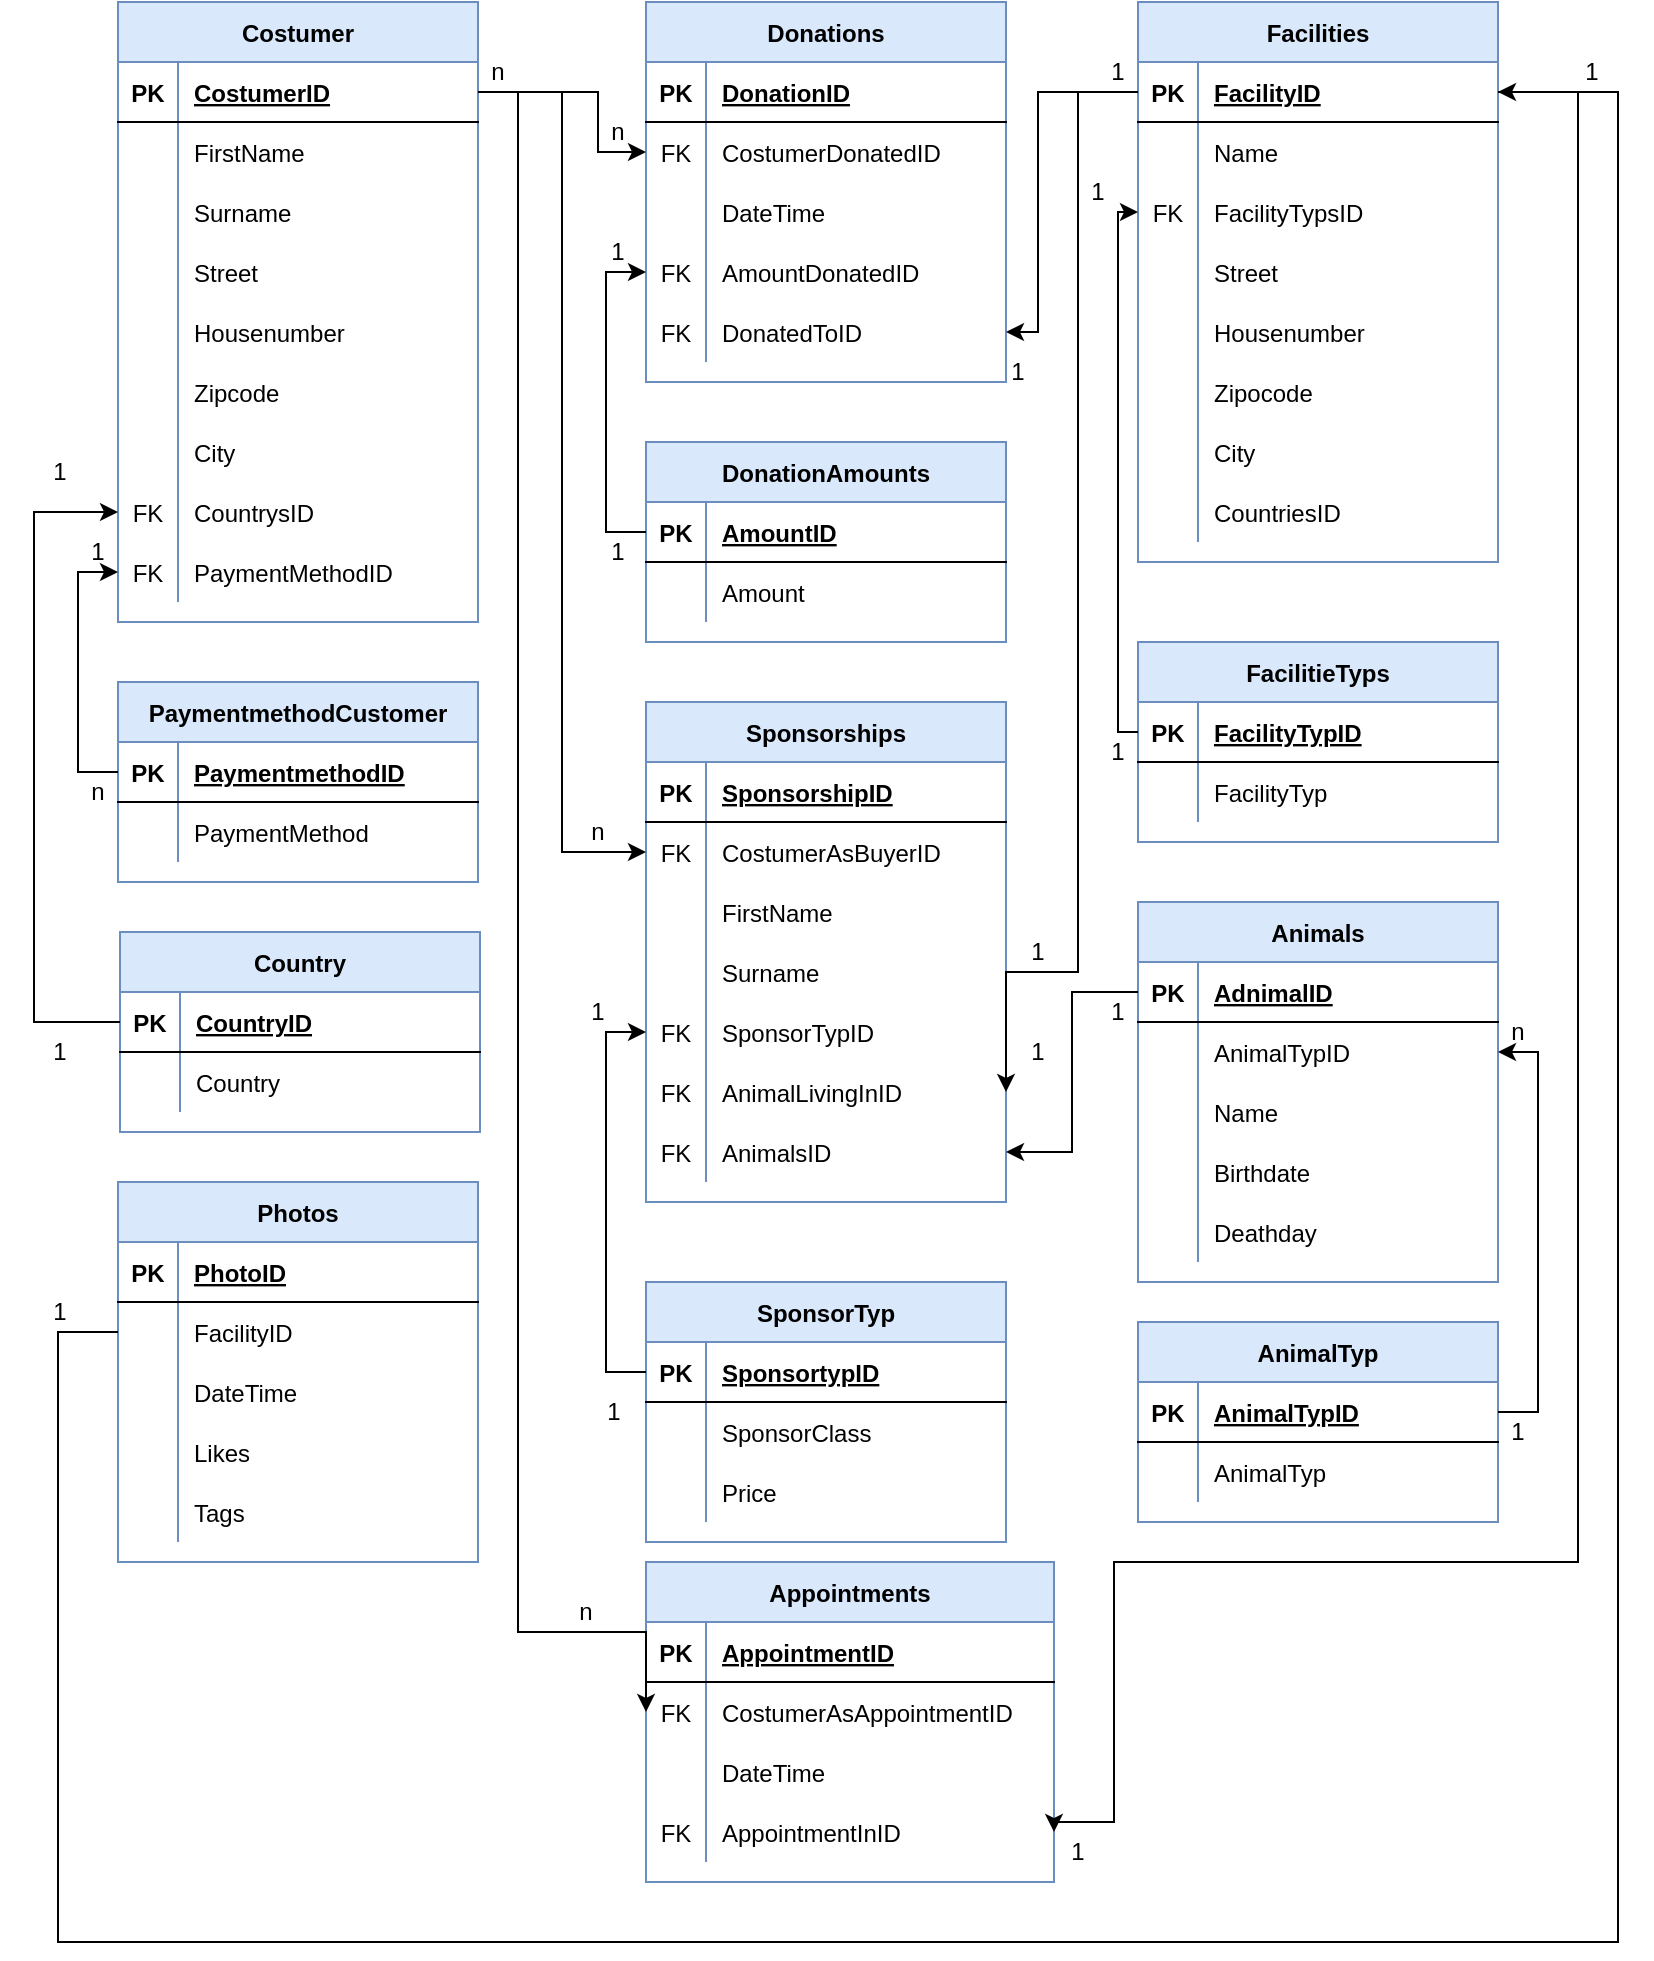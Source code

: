 <mxfile version="20.2.4" type="device"><diagram id="hh9Fq0gwGmG_O8QUk1cq" name="Seite-1"><mxGraphModel dx="2249" dy="715" grid="1" gridSize="10" guides="1" tooltips="1" connect="1" arrows="1" fold="1" page="1" pageScale="1" pageWidth="827" pageHeight="1169" math="0" shadow="0"><root><mxCell id="0"/><mxCell id="1" parent="0"/><mxCell id="rld3fos2U-0JXZHDcMBp-1" value="Costumer" style="shape=table;startSize=30;container=1;collapsible=1;childLayout=tableLayout;fixedRows=1;rowLines=0;fontStyle=1;align=center;resizeLast=1;fillColor=#dae8fc;strokeColor=#6c8ebf;" parent="1" vertex="1"><mxGeometry x="-768" y="50" width="180" height="310" as="geometry"/></mxCell><mxCell id="rld3fos2U-0JXZHDcMBp-2" value="" style="shape=tableRow;horizontal=0;startSize=0;swimlaneHead=0;swimlaneBody=0;fillColor=none;collapsible=0;dropTarget=0;points=[[0,0.5],[1,0.5]];portConstraint=eastwest;top=0;left=0;right=0;bottom=1;" parent="rld3fos2U-0JXZHDcMBp-1" vertex="1"><mxGeometry y="30" width="180" height="30" as="geometry"/></mxCell><mxCell id="rld3fos2U-0JXZHDcMBp-3" value="PK" style="shape=partialRectangle;connectable=0;fillColor=none;top=0;left=0;bottom=0;right=0;fontStyle=1;overflow=hidden;" parent="rld3fos2U-0JXZHDcMBp-2" vertex="1"><mxGeometry width="30" height="30" as="geometry"><mxRectangle width="30" height="30" as="alternateBounds"/></mxGeometry></mxCell><mxCell id="rld3fos2U-0JXZHDcMBp-4" value="CostumerID" style="shape=partialRectangle;connectable=0;fillColor=none;top=0;left=0;bottom=0;right=0;align=left;spacingLeft=6;fontStyle=5;overflow=hidden;" parent="rld3fos2U-0JXZHDcMBp-2" vertex="1"><mxGeometry x="30" width="150" height="30" as="geometry"><mxRectangle width="150" height="30" as="alternateBounds"/></mxGeometry></mxCell><mxCell id="rld3fos2U-0JXZHDcMBp-5" value="" style="shape=tableRow;horizontal=0;startSize=0;swimlaneHead=0;swimlaneBody=0;fillColor=none;collapsible=0;dropTarget=0;points=[[0,0.5],[1,0.5]];portConstraint=eastwest;top=0;left=0;right=0;bottom=0;" parent="rld3fos2U-0JXZHDcMBp-1" vertex="1"><mxGeometry y="60" width="180" height="30" as="geometry"/></mxCell><mxCell id="rld3fos2U-0JXZHDcMBp-6" value="" style="shape=partialRectangle;connectable=0;fillColor=none;top=0;left=0;bottom=0;right=0;editable=1;overflow=hidden;" parent="rld3fos2U-0JXZHDcMBp-5" vertex="1"><mxGeometry width="30" height="30" as="geometry"><mxRectangle width="30" height="30" as="alternateBounds"/></mxGeometry></mxCell><mxCell id="rld3fos2U-0JXZHDcMBp-7" value="FirstName" style="shape=partialRectangle;connectable=0;fillColor=none;top=0;left=0;bottom=0;right=0;align=left;spacingLeft=6;overflow=hidden;" parent="rld3fos2U-0JXZHDcMBp-5" vertex="1"><mxGeometry x="30" width="150" height="30" as="geometry"><mxRectangle width="150" height="30" as="alternateBounds"/></mxGeometry></mxCell><mxCell id="rld3fos2U-0JXZHDcMBp-8" value="" style="shape=tableRow;horizontal=0;startSize=0;swimlaneHead=0;swimlaneBody=0;fillColor=none;collapsible=0;dropTarget=0;points=[[0,0.5],[1,0.5]];portConstraint=eastwest;top=0;left=0;right=0;bottom=0;" parent="rld3fos2U-0JXZHDcMBp-1" vertex="1"><mxGeometry y="90" width="180" height="30" as="geometry"/></mxCell><mxCell id="rld3fos2U-0JXZHDcMBp-9" value="" style="shape=partialRectangle;connectable=0;fillColor=none;top=0;left=0;bottom=0;right=0;editable=1;overflow=hidden;" parent="rld3fos2U-0JXZHDcMBp-8" vertex="1"><mxGeometry width="30" height="30" as="geometry"><mxRectangle width="30" height="30" as="alternateBounds"/></mxGeometry></mxCell><mxCell id="rld3fos2U-0JXZHDcMBp-10" value="Surname" style="shape=partialRectangle;connectable=0;fillColor=none;top=0;left=0;bottom=0;right=0;align=left;spacingLeft=6;overflow=hidden;" parent="rld3fos2U-0JXZHDcMBp-8" vertex="1"><mxGeometry x="30" width="150" height="30" as="geometry"><mxRectangle width="150" height="30" as="alternateBounds"/></mxGeometry></mxCell><mxCell id="rld3fos2U-0JXZHDcMBp-11" value="" style="shape=tableRow;horizontal=0;startSize=0;swimlaneHead=0;swimlaneBody=0;fillColor=none;collapsible=0;dropTarget=0;points=[[0,0.5],[1,0.5]];portConstraint=eastwest;top=0;left=0;right=0;bottom=0;" parent="rld3fos2U-0JXZHDcMBp-1" vertex="1"><mxGeometry y="120" width="180" height="30" as="geometry"/></mxCell><mxCell id="rld3fos2U-0JXZHDcMBp-12" value="" style="shape=partialRectangle;connectable=0;fillColor=none;top=0;left=0;bottom=0;right=0;editable=1;overflow=hidden;" parent="rld3fos2U-0JXZHDcMBp-11" vertex="1"><mxGeometry width="30" height="30" as="geometry"><mxRectangle width="30" height="30" as="alternateBounds"/></mxGeometry></mxCell><mxCell id="rld3fos2U-0JXZHDcMBp-13" value="Street" style="shape=partialRectangle;connectable=0;fillColor=none;top=0;left=0;bottom=0;right=0;align=left;spacingLeft=6;overflow=hidden;" parent="rld3fos2U-0JXZHDcMBp-11" vertex="1"><mxGeometry x="30" width="150" height="30" as="geometry"><mxRectangle width="150" height="30" as="alternateBounds"/></mxGeometry></mxCell><mxCell id="rld3fos2U-0JXZHDcMBp-105" style="shape=tableRow;horizontal=0;startSize=0;swimlaneHead=0;swimlaneBody=0;fillColor=none;collapsible=0;dropTarget=0;points=[[0,0.5],[1,0.5]];portConstraint=eastwest;top=0;left=0;right=0;bottom=0;" parent="rld3fos2U-0JXZHDcMBp-1" vertex="1"><mxGeometry y="150" width="180" height="30" as="geometry"/></mxCell><mxCell id="rld3fos2U-0JXZHDcMBp-106" style="shape=partialRectangle;connectable=0;fillColor=none;top=0;left=0;bottom=0;right=0;editable=1;overflow=hidden;" parent="rld3fos2U-0JXZHDcMBp-105" vertex="1"><mxGeometry width="30" height="30" as="geometry"><mxRectangle width="30" height="30" as="alternateBounds"/></mxGeometry></mxCell><mxCell id="rld3fos2U-0JXZHDcMBp-107" value="Housenumber" style="shape=partialRectangle;connectable=0;fillColor=none;top=0;left=0;bottom=0;right=0;align=left;spacingLeft=6;overflow=hidden;" parent="rld3fos2U-0JXZHDcMBp-105" vertex="1"><mxGeometry x="30" width="150" height="30" as="geometry"><mxRectangle width="150" height="30" as="alternateBounds"/></mxGeometry></mxCell><mxCell id="rld3fos2U-0JXZHDcMBp-108" style="shape=tableRow;horizontal=0;startSize=0;swimlaneHead=0;swimlaneBody=0;fillColor=none;collapsible=0;dropTarget=0;points=[[0,0.5],[1,0.5]];portConstraint=eastwest;top=0;left=0;right=0;bottom=0;" parent="rld3fos2U-0JXZHDcMBp-1" vertex="1"><mxGeometry y="180" width="180" height="30" as="geometry"/></mxCell><mxCell id="rld3fos2U-0JXZHDcMBp-109" style="shape=partialRectangle;connectable=0;fillColor=none;top=0;left=0;bottom=0;right=0;editable=1;overflow=hidden;" parent="rld3fos2U-0JXZHDcMBp-108" vertex="1"><mxGeometry width="30" height="30" as="geometry"><mxRectangle width="30" height="30" as="alternateBounds"/></mxGeometry></mxCell><mxCell id="rld3fos2U-0JXZHDcMBp-110" value="Zipcode" style="shape=partialRectangle;connectable=0;fillColor=none;top=0;left=0;bottom=0;right=0;align=left;spacingLeft=6;overflow=hidden;" parent="rld3fos2U-0JXZHDcMBp-108" vertex="1"><mxGeometry x="30" width="150" height="30" as="geometry"><mxRectangle width="150" height="30" as="alternateBounds"/></mxGeometry></mxCell><mxCell id="rld3fos2U-0JXZHDcMBp-111" style="shape=tableRow;horizontal=0;startSize=0;swimlaneHead=0;swimlaneBody=0;fillColor=none;collapsible=0;dropTarget=0;points=[[0,0.5],[1,0.5]];portConstraint=eastwest;top=0;left=0;right=0;bottom=0;" parent="rld3fos2U-0JXZHDcMBp-1" vertex="1"><mxGeometry y="210" width="180" height="30" as="geometry"/></mxCell><mxCell id="rld3fos2U-0JXZHDcMBp-112" style="shape=partialRectangle;connectable=0;fillColor=none;top=0;left=0;bottom=0;right=0;editable=1;overflow=hidden;" parent="rld3fos2U-0JXZHDcMBp-111" vertex="1"><mxGeometry width="30" height="30" as="geometry"><mxRectangle width="30" height="30" as="alternateBounds"/></mxGeometry></mxCell><mxCell id="rld3fos2U-0JXZHDcMBp-113" value="City" style="shape=partialRectangle;connectable=0;fillColor=none;top=0;left=0;bottom=0;right=0;align=left;spacingLeft=6;overflow=hidden;" parent="rld3fos2U-0JXZHDcMBp-111" vertex="1"><mxGeometry x="30" width="150" height="30" as="geometry"><mxRectangle width="150" height="30" as="alternateBounds"/></mxGeometry></mxCell><mxCell id="rld3fos2U-0JXZHDcMBp-114" style="shape=tableRow;horizontal=0;startSize=0;swimlaneHead=0;swimlaneBody=0;fillColor=none;collapsible=0;dropTarget=0;points=[[0,0.5],[1,0.5]];portConstraint=eastwest;top=0;left=0;right=0;bottom=0;" parent="rld3fos2U-0JXZHDcMBp-1" vertex="1"><mxGeometry y="240" width="180" height="30" as="geometry"/></mxCell><mxCell id="rld3fos2U-0JXZHDcMBp-115" value="FK" style="shape=partialRectangle;connectable=0;fillColor=none;top=0;left=0;bottom=0;right=0;editable=1;overflow=hidden;" parent="rld3fos2U-0JXZHDcMBp-114" vertex="1"><mxGeometry width="30" height="30" as="geometry"><mxRectangle width="30" height="30" as="alternateBounds"/></mxGeometry></mxCell><mxCell id="rld3fos2U-0JXZHDcMBp-116" value="CountrysID" style="shape=partialRectangle;connectable=0;fillColor=none;top=0;left=0;bottom=0;right=0;align=left;spacingLeft=6;overflow=hidden;" parent="rld3fos2U-0JXZHDcMBp-114" vertex="1"><mxGeometry x="30" width="150" height="30" as="geometry"><mxRectangle width="150" height="30" as="alternateBounds"/></mxGeometry></mxCell><mxCell id="rld3fos2U-0JXZHDcMBp-117" style="shape=tableRow;horizontal=0;startSize=0;swimlaneHead=0;swimlaneBody=0;fillColor=none;collapsible=0;dropTarget=0;points=[[0,0.5],[1,0.5]];portConstraint=eastwest;top=0;left=0;right=0;bottom=0;" parent="rld3fos2U-0JXZHDcMBp-1" vertex="1"><mxGeometry y="270" width="180" height="30" as="geometry"/></mxCell><mxCell id="rld3fos2U-0JXZHDcMBp-118" value="FK" style="shape=partialRectangle;connectable=0;fillColor=none;top=0;left=0;bottom=0;right=0;editable=1;overflow=hidden;" parent="rld3fos2U-0JXZHDcMBp-117" vertex="1"><mxGeometry width="30" height="30" as="geometry"><mxRectangle width="30" height="30" as="alternateBounds"/></mxGeometry></mxCell><mxCell id="rld3fos2U-0JXZHDcMBp-119" value="PaymentMethodID" style="shape=partialRectangle;connectable=0;fillColor=none;top=0;left=0;bottom=0;right=0;align=left;spacingLeft=6;overflow=hidden;" parent="rld3fos2U-0JXZHDcMBp-117" vertex="1"><mxGeometry x="30" width="150" height="30" as="geometry"><mxRectangle width="150" height="30" as="alternateBounds"/></mxGeometry></mxCell><mxCell id="rld3fos2U-0JXZHDcMBp-14" value="Donations" style="shape=table;startSize=30;container=1;collapsible=1;childLayout=tableLayout;fixedRows=1;rowLines=0;fontStyle=1;align=center;resizeLast=1;fillColor=#dae8fc;strokeColor=#6c8ebf;" parent="1" vertex="1"><mxGeometry x="-504" y="50" width="180" height="190" as="geometry"/></mxCell><mxCell id="rld3fos2U-0JXZHDcMBp-15" value="" style="shape=tableRow;horizontal=0;startSize=0;swimlaneHead=0;swimlaneBody=0;fillColor=none;collapsible=0;dropTarget=0;points=[[0,0.5],[1,0.5]];portConstraint=eastwest;top=0;left=0;right=0;bottom=1;" parent="rld3fos2U-0JXZHDcMBp-14" vertex="1"><mxGeometry y="30" width="180" height="30" as="geometry"/></mxCell><mxCell id="rld3fos2U-0JXZHDcMBp-16" value="PK" style="shape=partialRectangle;connectable=0;fillColor=none;top=0;left=0;bottom=0;right=0;fontStyle=1;overflow=hidden;" parent="rld3fos2U-0JXZHDcMBp-15" vertex="1"><mxGeometry width="30" height="30" as="geometry"><mxRectangle width="30" height="30" as="alternateBounds"/></mxGeometry></mxCell><mxCell id="rld3fos2U-0JXZHDcMBp-17" value="DonationID" style="shape=partialRectangle;connectable=0;fillColor=none;top=0;left=0;bottom=0;right=0;align=left;spacingLeft=6;fontStyle=5;overflow=hidden;" parent="rld3fos2U-0JXZHDcMBp-15" vertex="1"><mxGeometry x="30" width="150" height="30" as="geometry"><mxRectangle width="150" height="30" as="alternateBounds"/></mxGeometry></mxCell><mxCell id="rld3fos2U-0JXZHDcMBp-18" value="" style="shape=tableRow;horizontal=0;startSize=0;swimlaneHead=0;swimlaneBody=0;fillColor=none;collapsible=0;dropTarget=0;points=[[0,0.5],[1,0.5]];portConstraint=eastwest;top=0;left=0;right=0;bottom=0;" parent="rld3fos2U-0JXZHDcMBp-14" vertex="1"><mxGeometry y="60" width="180" height="30" as="geometry"/></mxCell><mxCell id="rld3fos2U-0JXZHDcMBp-19" value="FK" style="shape=partialRectangle;connectable=0;fillColor=none;top=0;left=0;bottom=0;right=0;editable=1;overflow=hidden;" parent="rld3fos2U-0JXZHDcMBp-18" vertex="1"><mxGeometry width="30" height="30" as="geometry"><mxRectangle width="30" height="30" as="alternateBounds"/></mxGeometry></mxCell><mxCell id="rld3fos2U-0JXZHDcMBp-20" value="CostumerDonatedID" style="shape=partialRectangle;connectable=0;fillColor=none;top=0;left=0;bottom=0;right=0;align=left;spacingLeft=6;overflow=hidden;" parent="rld3fos2U-0JXZHDcMBp-18" vertex="1"><mxGeometry x="30" width="150" height="30" as="geometry"><mxRectangle width="150" height="30" as="alternateBounds"/></mxGeometry></mxCell><mxCell id="rld3fos2U-0JXZHDcMBp-21" value="" style="shape=tableRow;horizontal=0;startSize=0;swimlaneHead=0;swimlaneBody=0;fillColor=none;collapsible=0;dropTarget=0;points=[[0,0.5],[1,0.5]];portConstraint=eastwest;top=0;left=0;right=0;bottom=0;" parent="rld3fos2U-0JXZHDcMBp-14" vertex="1"><mxGeometry y="90" width="180" height="30" as="geometry"/></mxCell><mxCell id="rld3fos2U-0JXZHDcMBp-22" value="" style="shape=partialRectangle;connectable=0;fillColor=none;top=0;left=0;bottom=0;right=0;editable=1;overflow=hidden;" parent="rld3fos2U-0JXZHDcMBp-21" vertex="1"><mxGeometry width="30" height="30" as="geometry"><mxRectangle width="30" height="30" as="alternateBounds"/></mxGeometry></mxCell><mxCell id="rld3fos2U-0JXZHDcMBp-23" value="DateTime" style="shape=partialRectangle;connectable=0;fillColor=none;top=0;left=0;bottom=0;right=0;align=left;spacingLeft=6;overflow=hidden;" parent="rld3fos2U-0JXZHDcMBp-21" vertex="1"><mxGeometry x="30" width="150" height="30" as="geometry"><mxRectangle width="150" height="30" as="alternateBounds"/></mxGeometry></mxCell><mxCell id="rld3fos2U-0JXZHDcMBp-24" value="" style="shape=tableRow;horizontal=0;startSize=0;swimlaneHead=0;swimlaneBody=0;fillColor=none;collapsible=0;dropTarget=0;points=[[0,0.5],[1,0.5]];portConstraint=eastwest;top=0;left=0;right=0;bottom=0;" parent="rld3fos2U-0JXZHDcMBp-14" vertex="1"><mxGeometry y="120" width="180" height="30" as="geometry"/></mxCell><mxCell id="rld3fos2U-0JXZHDcMBp-25" value="FK" style="shape=partialRectangle;connectable=0;fillColor=none;top=0;left=0;bottom=0;right=0;editable=1;overflow=hidden;" parent="rld3fos2U-0JXZHDcMBp-24" vertex="1"><mxGeometry width="30" height="30" as="geometry"><mxRectangle width="30" height="30" as="alternateBounds"/></mxGeometry></mxCell><mxCell id="rld3fos2U-0JXZHDcMBp-26" value="AmountDonatedID" style="shape=partialRectangle;connectable=0;fillColor=none;top=0;left=0;bottom=0;right=0;align=left;spacingLeft=6;overflow=hidden;" parent="rld3fos2U-0JXZHDcMBp-24" vertex="1"><mxGeometry x="30" width="150" height="30" as="geometry"><mxRectangle width="150" height="30" as="alternateBounds"/></mxGeometry></mxCell><mxCell id="rld3fos2U-0JXZHDcMBp-133" style="shape=tableRow;horizontal=0;startSize=0;swimlaneHead=0;swimlaneBody=0;fillColor=none;collapsible=0;dropTarget=0;points=[[0,0.5],[1,0.5]];portConstraint=eastwest;top=0;left=0;right=0;bottom=0;" parent="rld3fos2U-0JXZHDcMBp-14" vertex="1"><mxGeometry y="150" width="180" height="30" as="geometry"/></mxCell><mxCell id="rld3fos2U-0JXZHDcMBp-134" value="FK" style="shape=partialRectangle;connectable=0;fillColor=none;top=0;left=0;bottom=0;right=0;editable=1;overflow=hidden;" parent="rld3fos2U-0JXZHDcMBp-133" vertex="1"><mxGeometry width="30" height="30" as="geometry"><mxRectangle width="30" height="30" as="alternateBounds"/></mxGeometry></mxCell><mxCell id="rld3fos2U-0JXZHDcMBp-135" value="DonatedToID" style="shape=partialRectangle;connectable=0;fillColor=none;top=0;left=0;bottom=0;right=0;align=left;spacingLeft=6;overflow=hidden;" parent="rld3fos2U-0JXZHDcMBp-133" vertex="1"><mxGeometry x="30" width="150" height="30" as="geometry"><mxRectangle width="150" height="30" as="alternateBounds"/></mxGeometry></mxCell><mxCell id="rld3fos2U-0JXZHDcMBp-27" value="Sponsorships" style="shape=table;startSize=30;container=1;collapsible=1;childLayout=tableLayout;fixedRows=1;rowLines=0;fontStyle=1;align=center;resizeLast=1;fillColor=#dae8fc;strokeColor=#6c8ebf;" parent="1" vertex="1"><mxGeometry x="-504" y="400" width="180" height="250" as="geometry"/></mxCell><mxCell id="rld3fos2U-0JXZHDcMBp-28" value="" style="shape=tableRow;horizontal=0;startSize=0;swimlaneHead=0;swimlaneBody=0;fillColor=none;collapsible=0;dropTarget=0;points=[[0,0.5],[1,0.5]];portConstraint=eastwest;top=0;left=0;right=0;bottom=1;" parent="rld3fos2U-0JXZHDcMBp-27" vertex="1"><mxGeometry y="30" width="180" height="30" as="geometry"/></mxCell><mxCell id="rld3fos2U-0JXZHDcMBp-29" value="PK" style="shape=partialRectangle;connectable=0;fillColor=none;top=0;left=0;bottom=0;right=0;fontStyle=1;overflow=hidden;" parent="rld3fos2U-0JXZHDcMBp-28" vertex="1"><mxGeometry width="30" height="30" as="geometry"><mxRectangle width="30" height="30" as="alternateBounds"/></mxGeometry></mxCell><mxCell id="rld3fos2U-0JXZHDcMBp-30" value="SponsorshipID" style="shape=partialRectangle;connectable=0;fillColor=none;top=0;left=0;bottom=0;right=0;align=left;spacingLeft=6;fontStyle=5;overflow=hidden;" parent="rld3fos2U-0JXZHDcMBp-28" vertex="1"><mxGeometry x="30" width="150" height="30" as="geometry"><mxRectangle width="150" height="30" as="alternateBounds"/></mxGeometry></mxCell><mxCell id="rld3fos2U-0JXZHDcMBp-31" value="" style="shape=tableRow;horizontal=0;startSize=0;swimlaneHead=0;swimlaneBody=0;fillColor=none;collapsible=0;dropTarget=0;points=[[0,0.5],[1,0.5]];portConstraint=eastwest;top=0;left=0;right=0;bottom=0;" parent="rld3fos2U-0JXZHDcMBp-27" vertex="1"><mxGeometry y="60" width="180" height="30" as="geometry"/></mxCell><mxCell id="rld3fos2U-0JXZHDcMBp-32" value="FK" style="shape=partialRectangle;connectable=0;fillColor=none;top=0;left=0;bottom=0;right=0;editable=1;overflow=hidden;" parent="rld3fos2U-0JXZHDcMBp-31" vertex="1"><mxGeometry width="30" height="30" as="geometry"><mxRectangle width="30" height="30" as="alternateBounds"/></mxGeometry></mxCell><mxCell id="rld3fos2U-0JXZHDcMBp-33" value="CostumerAsBuyerID" style="shape=partialRectangle;connectable=0;fillColor=none;top=0;left=0;bottom=0;right=0;align=left;spacingLeft=6;overflow=hidden;" parent="rld3fos2U-0JXZHDcMBp-31" vertex="1"><mxGeometry x="30" width="150" height="30" as="geometry"><mxRectangle width="150" height="30" as="alternateBounds"/></mxGeometry></mxCell><mxCell id="TC6rfwpO0iaG-GO-sHT9-20" style="shape=tableRow;horizontal=0;startSize=0;swimlaneHead=0;swimlaneBody=0;fillColor=none;collapsible=0;dropTarget=0;points=[[0,0.5],[1,0.5]];portConstraint=eastwest;top=0;left=0;right=0;bottom=0;" vertex="1" parent="rld3fos2U-0JXZHDcMBp-27"><mxGeometry y="90" width="180" height="30" as="geometry"/></mxCell><mxCell id="TC6rfwpO0iaG-GO-sHT9-21" style="shape=partialRectangle;connectable=0;fillColor=none;top=0;left=0;bottom=0;right=0;editable=1;overflow=hidden;" vertex="1" parent="TC6rfwpO0iaG-GO-sHT9-20"><mxGeometry width="30" height="30" as="geometry"><mxRectangle width="30" height="30" as="alternateBounds"/></mxGeometry></mxCell><mxCell id="TC6rfwpO0iaG-GO-sHT9-22" value="FirstName" style="shape=partialRectangle;connectable=0;fillColor=none;top=0;left=0;bottom=0;right=0;align=left;spacingLeft=6;overflow=hidden;" vertex="1" parent="TC6rfwpO0iaG-GO-sHT9-20"><mxGeometry x="30" width="150" height="30" as="geometry"><mxRectangle width="150" height="30" as="alternateBounds"/></mxGeometry></mxCell><mxCell id="TC6rfwpO0iaG-GO-sHT9-17" style="shape=tableRow;horizontal=0;startSize=0;swimlaneHead=0;swimlaneBody=0;fillColor=none;collapsible=0;dropTarget=0;points=[[0,0.5],[1,0.5]];portConstraint=eastwest;top=0;left=0;right=0;bottom=0;" vertex="1" parent="rld3fos2U-0JXZHDcMBp-27"><mxGeometry y="120" width="180" height="30" as="geometry"/></mxCell><mxCell id="TC6rfwpO0iaG-GO-sHT9-18" style="shape=partialRectangle;connectable=0;fillColor=none;top=0;left=0;bottom=0;right=0;editable=1;overflow=hidden;" vertex="1" parent="TC6rfwpO0iaG-GO-sHT9-17"><mxGeometry width="30" height="30" as="geometry"><mxRectangle width="30" height="30" as="alternateBounds"/></mxGeometry></mxCell><mxCell id="TC6rfwpO0iaG-GO-sHT9-19" value="Surname" style="shape=partialRectangle;connectable=0;fillColor=none;top=0;left=0;bottom=0;right=0;align=left;spacingLeft=6;overflow=hidden;" vertex="1" parent="TC6rfwpO0iaG-GO-sHT9-17"><mxGeometry x="30" width="150" height="30" as="geometry"><mxRectangle width="150" height="30" as="alternateBounds"/></mxGeometry></mxCell><mxCell id="rld3fos2U-0JXZHDcMBp-34" value="" style="shape=tableRow;horizontal=0;startSize=0;swimlaneHead=0;swimlaneBody=0;fillColor=none;collapsible=0;dropTarget=0;points=[[0,0.5],[1,0.5]];portConstraint=eastwest;top=0;left=0;right=0;bottom=0;" parent="rld3fos2U-0JXZHDcMBp-27" vertex="1"><mxGeometry y="150" width="180" height="30" as="geometry"/></mxCell><mxCell id="rld3fos2U-0JXZHDcMBp-35" value="FK" style="shape=partialRectangle;connectable=0;fillColor=none;top=0;left=0;bottom=0;right=0;editable=1;overflow=hidden;" parent="rld3fos2U-0JXZHDcMBp-34" vertex="1"><mxGeometry width="30" height="30" as="geometry"><mxRectangle width="30" height="30" as="alternateBounds"/></mxGeometry></mxCell><mxCell id="rld3fos2U-0JXZHDcMBp-36" value="SponsorTypID" style="shape=partialRectangle;connectable=0;fillColor=none;top=0;left=0;bottom=0;right=0;align=left;spacingLeft=6;overflow=hidden;" parent="rld3fos2U-0JXZHDcMBp-34" vertex="1"><mxGeometry x="30" width="150" height="30" as="geometry"><mxRectangle width="150" height="30" as="alternateBounds"/></mxGeometry></mxCell><mxCell id="rld3fos2U-0JXZHDcMBp-37" value="" style="shape=tableRow;horizontal=0;startSize=0;swimlaneHead=0;swimlaneBody=0;fillColor=none;collapsible=0;dropTarget=0;points=[[0,0.5],[1,0.5]];portConstraint=eastwest;top=0;left=0;right=0;bottom=0;" parent="rld3fos2U-0JXZHDcMBp-27" vertex="1"><mxGeometry y="180" width="180" height="30" as="geometry"/></mxCell><mxCell id="rld3fos2U-0JXZHDcMBp-38" value="FK" style="shape=partialRectangle;connectable=0;fillColor=none;top=0;left=0;bottom=0;right=0;editable=1;overflow=hidden;" parent="rld3fos2U-0JXZHDcMBp-37" vertex="1"><mxGeometry width="30" height="30" as="geometry"><mxRectangle width="30" height="30" as="alternateBounds"/></mxGeometry></mxCell><mxCell id="rld3fos2U-0JXZHDcMBp-39" value="AnimalLivingInID" style="shape=partialRectangle;connectable=0;fillColor=none;top=0;left=0;bottom=0;right=0;align=left;spacingLeft=6;overflow=hidden;" parent="rld3fos2U-0JXZHDcMBp-37" vertex="1"><mxGeometry x="30" width="150" height="30" as="geometry"><mxRectangle width="150" height="30" as="alternateBounds"/></mxGeometry></mxCell><mxCell id="rld3fos2U-0JXZHDcMBp-149" style="shape=tableRow;horizontal=0;startSize=0;swimlaneHead=0;swimlaneBody=0;fillColor=none;collapsible=0;dropTarget=0;points=[[0,0.5],[1,0.5]];portConstraint=eastwest;top=0;left=0;right=0;bottom=0;" parent="rld3fos2U-0JXZHDcMBp-27" vertex="1"><mxGeometry y="210" width="180" height="30" as="geometry"/></mxCell><mxCell id="rld3fos2U-0JXZHDcMBp-150" value="FK" style="shape=partialRectangle;connectable=0;fillColor=none;top=0;left=0;bottom=0;right=0;editable=1;overflow=hidden;" parent="rld3fos2U-0JXZHDcMBp-149" vertex="1"><mxGeometry width="30" height="30" as="geometry"><mxRectangle width="30" height="30" as="alternateBounds"/></mxGeometry></mxCell><mxCell id="rld3fos2U-0JXZHDcMBp-151" value="AnimalsID" style="shape=partialRectangle;connectable=0;fillColor=none;top=0;left=0;bottom=0;right=0;align=left;spacingLeft=6;overflow=hidden;" parent="rld3fos2U-0JXZHDcMBp-149" vertex="1"><mxGeometry x="30" width="150" height="30" as="geometry"><mxRectangle width="150" height="30" as="alternateBounds"/></mxGeometry></mxCell><mxCell id="rld3fos2U-0JXZHDcMBp-40" value="PaymentmethodCustomer" style="shape=table;startSize=30;container=1;collapsible=1;childLayout=tableLayout;fixedRows=1;rowLines=0;fontStyle=1;align=center;resizeLast=1;fillColor=#dae8fc;strokeColor=#6c8ebf;" parent="1" vertex="1"><mxGeometry x="-768" y="390" width="180" height="100" as="geometry"/></mxCell><mxCell id="rld3fos2U-0JXZHDcMBp-41" value="" style="shape=tableRow;horizontal=0;startSize=0;swimlaneHead=0;swimlaneBody=0;fillColor=none;collapsible=0;dropTarget=0;points=[[0,0.5],[1,0.5]];portConstraint=eastwest;top=0;left=0;right=0;bottom=1;" parent="rld3fos2U-0JXZHDcMBp-40" vertex="1"><mxGeometry y="30" width="180" height="30" as="geometry"/></mxCell><mxCell id="rld3fos2U-0JXZHDcMBp-42" value="PK" style="shape=partialRectangle;connectable=0;fillColor=none;top=0;left=0;bottom=0;right=0;fontStyle=1;overflow=hidden;" parent="rld3fos2U-0JXZHDcMBp-41" vertex="1"><mxGeometry width="30" height="30" as="geometry"><mxRectangle width="30" height="30" as="alternateBounds"/></mxGeometry></mxCell><mxCell id="rld3fos2U-0JXZHDcMBp-43" value="PaymentmethodID" style="shape=partialRectangle;connectable=0;fillColor=none;top=0;left=0;bottom=0;right=0;align=left;spacingLeft=6;fontStyle=5;overflow=hidden;" parent="rld3fos2U-0JXZHDcMBp-41" vertex="1"><mxGeometry x="30" width="150" height="30" as="geometry"><mxRectangle width="150" height="30" as="alternateBounds"/></mxGeometry></mxCell><mxCell id="rld3fos2U-0JXZHDcMBp-44" value="" style="shape=tableRow;horizontal=0;startSize=0;swimlaneHead=0;swimlaneBody=0;fillColor=none;collapsible=0;dropTarget=0;points=[[0,0.5],[1,0.5]];portConstraint=eastwest;top=0;left=0;right=0;bottom=0;" parent="rld3fos2U-0JXZHDcMBp-40" vertex="1"><mxGeometry y="60" width="180" height="30" as="geometry"/></mxCell><mxCell id="rld3fos2U-0JXZHDcMBp-45" value="" style="shape=partialRectangle;connectable=0;fillColor=none;top=0;left=0;bottom=0;right=0;editable=1;overflow=hidden;" parent="rld3fos2U-0JXZHDcMBp-44" vertex="1"><mxGeometry width="30" height="30" as="geometry"><mxRectangle width="30" height="30" as="alternateBounds"/></mxGeometry></mxCell><mxCell id="rld3fos2U-0JXZHDcMBp-46" value="PaymentMethod" style="shape=partialRectangle;connectable=0;fillColor=none;top=0;left=0;bottom=0;right=0;align=left;spacingLeft=6;overflow=hidden;" parent="rld3fos2U-0JXZHDcMBp-44" vertex="1"><mxGeometry x="30" width="150" height="30" as="geometry"><mxRectangle width="150" height="30" as="alternateBounds"/></mxGeometry></mxCell><mxCell id="rld3fos2U-0JXZHDcMBp-53" value="Appointments" style="shape=table;startSize=30;container=1;collapsible=1;childLayout=tableLayout;fixedRows=1;rowLines=0;fontStyle=1;align=center;resizeLast=1;fillColor=#dae8fc;strokeColor=#6c8ebf;" parent="1" vertex="1"><mxGeometry x="-504" y="830" width="204" height="160" as="geometry"/></mxCell><mxCell id="rld3fos2U-0JXZHDcMBp-54" value="" style="shape=tableRow;horizontal=0;startSize=0;swimlaneHead=0;swimlaneBody=0;fillColor=none;collapsible=0;dropTarget=0;points=[[0,0.5],[1,0.5]];portConstraint=eastwest;top=0;left=0;right=0;bottom=1;" parent="rld3fos2U-0JXZHDcMBp-53" vertex="1"><mxGeometry y="30" width="204" height="30" as="geometry"/></mxCell><mxCell id="rld3fos2U-0JXZHDcMBp-55" value="PK" style="shape=partialRectangle;connectable=0;fillColor=none;top=0;left=0;bottom=0;right=0;fontStyle=1;overflow=hidden;" parent="rld3fos2U-0JXZHDcMBp-54" vertex="1"><mxGeometry width="30" height="30" as="geometry"><mxRectangle width="30" height="30" as="alternateBounds"/></mxGeometry></mxCell><mxCell id="rld3fos2U-0JXZHDcMBp-56" value="AppointmentID" style="shape=partialRectangle;connectable=0;fillColor=none;top=0;left=0;bottom=0;right=0;align=left;spacingLeft=6;fontStyle=5;overflow=hidden;" parent="rld3fos2U-0JXZHDcMBp-54" vertex="1"><mxGeometry x="30" width="174" height="30" as="geometry"><mxRectangle width="174" height="30" as="alternateBounds"/></mxGeometry></mxCell><mxCell id="rld3fos2U-0JXZHDcMBp-57" value="" style="shape=tableRow;horizontal=0;startSize=0;swimlaneHead=0;swimlaneBody=0;fillColor=none;collapsible=0;dropTarget=0;points=[[0,0.5],[1,0.5]];portConstraint=eastwest;top=0;left=0;right=0;bottom=0;" parent="rld3fos2U-0JXZHDcMBp-53" vertex="1"><mxGeometry y="60" width="204" height="30" as="geometry"/></mxCell><mxCell id="rld3fos2U-0JXZHDcMBp-58" value="FK" style="shape=partialRectangle;connectable=0;fillColor=none;top=0;left=0;bottom=0;right=0;editable=1;overflow=hidden;" parent="rld3fos2U-0JXZHDcMBp-57" vertex="1"><mxGeometry width="30" height="30" as="geometry"><mxRectangle width="30" height="30" as="alternateBounds"/></mxGeometry></mxCell><mxCell id="rld3fos2U-0JXZHDcMBp-59" value="CostumerAsAppointmentID" style="shape=partialRectangle;connectable=0;fillColor=none;top=0;left=0;bottom=0;right=0;align=left;spacingLeft=6;overflow=hidden;" parent="rld3fos2U-0JXZHDcMBp-57" vertex="1"><mxGeometry x="30" width="174" height="30" as="geometry"><mxRectangle width="174" height="30" as="alternateBounds"/></mxGeometry></mxCell><mxCell id="rld3fos2U-0JXZHDcMBp-60" value="" style="shape=tableRow;horizontal=0;startSize=0;swimlaneHead=0;swimlaneBody=0;fillColor=none;collapsible=0;dropTarget=0;points=[[0,0.5],[1,0.5]];portConstraint=eastwest;top=0;left=0;right=0;bottom=0;" parent="rld3fos2U-0JXZHDcMBp-53" vertex="1"><mxGeometry y="90" width="204" height="30" as="geometry"/></mxCell><mxCell id="rld3fos2U-0JXZHDcMBp-61" value="" style="shape=partialRectangle;connectable=0;fillColor=none;top=0;left=0;bottom=0;right=0;editable=1;overflow=hidden;" parent="rld3fos2U-0JXZHDcMBp-60" vertex="1"><mxGeometry width="30" height="30" as="geometry"><mxRectangle width="30" height="30" as="alternateBounds"/></mxGeometry></mxCell><mxCell id="rld3fos2U-0JXZHDcMBp-62" value="DateTime" style="shape=partialRectangle;connectable=0;fillColor=none;top=0;left=0;bottom=0;right=0;align=left;spacingLeft=6;overflow=hidden;" parent="rld3fos2U-0JXZHDcMBp-60" vertex="1"><mxGeometry x="30" width="174" height="30" as="geometry"><mxRectangle width="174" height="30" as="alternateBounds"/></mxGeometry></mxCell><mxCell id="rld3fos2U-0JXZHDcMBp-63" value="" style="shape=tableRow;horizontal=0;startSize=0;swimlaneHead=0;swimlaneBody=0;fillColor=none;collapsible=0;dropTarget=0;points=[[0,0.5],[1,0.5]];portConstraint=eastwest;top=0;left=0;right=0;bottom=0;" parent="rld3fos2U-0JXZHDcMBp-53" vertex="1"><mxGeometry y="120" width="204" height="30" as="geometry"/></mxCell><mxCell id="rld3fos2U-0JXZHDcMBp-64" value="FK" style="shape=partialRectangle;connectable=0;fillColor=none;top=0;left=0;bottom=0;right=0;editable=1;overflow=hidden;" parent="rld3fos2U-0JXZHDcMBp-63" vertex="1"><mxGeometry width="30" height="30" as="geometry"><mxRectangle width="30" height="30" as="alternateBounds"/></mxGeometry></mxCell><mxCell id="rld3fos2U-0JXZHDcMBp-65" value="AppointmentInID" style="shape=partialRectangle;connectable=0;fillColor=none;top=0;left=0;bottom=0;right=0;align=left;spacingLeft=6;overflow=hidden;" parent="rld3fos2U-0JXZHDcMBp-63" vertex="1"><mxGeometry x="30" width="174" height="30" as="geometry"><mxRectangle width="174" height="30" as="alternateBounds"/></mxGeometry></mxCell><mxCell id="rld3fos2U-0JXZHDcMBp-66" value="Facilities" style="shape=table;startSize=30;container=1;collapsible=1;childLayout=tableLayout;fixedRows=1;rowLines=0;fontStyle=1;align=center;resizeLast=1;fillColor=#dae8fc;strokeColor=#6c8ebf;" parent="1" vertex="1"><mxGeometry x="-258" y="50" width="180" height="280" as="geometry"/></mxCell><mxCell id="rld3fos2U-0JXZHDcMBp-67" value="" style="shape=tableRow;horizontal=0;startSize=0;swimlaneHead=0;swimlaneBody=0;fillColor=none;collapsible=0;dropTarget=0;points=[[0,0.5],[1,0.5]];portConstraint=eastwest;top=0;left=0;right=0;bottom=1;" parent="rld3fos2U-0JXZHDcMBp-66" vertex="1"><mxGeometry y="30" width="180" height="30" as="geometry"/></mxCell><mxCell id="rld3fos2U-0JXZHDcMBp-68" value="PK" style="shape=partialRectangle;connectable=0;fillColor=none;top=0;left=0;bottom=0;right=0;fontStyle=1;overflow=hidden;" parent="rld3fos2U-0JXZHDcMBp-67" vertex="1"><mxGeometry width="30" height="30" as="geometry"><mxRectangle width="30" height="30" as="alternateBounds"/></mxGeometry></mxCell><mxCell id="rld3fos2U-0JXZHDcMBp-69" value="FacilityID" style="shape=partialRectangle;connectable=0;fillColor=none;top=0;left=0;bottom=0;right=0;align=left;spacingLeft=6;fontStyle=5;overflow=hidden;" parent="rld3fos2U-0JXZHDcMBp-67" vertex="1"><mxGeometry x="30" width="150" height="30" as="geometry"><mxRectangle width="150" height="30" as="alternateBounds"/></mxGeometry></mxCell><mxCell id="rld3fos2U-0JXZHDcMBp-70" value="" style="shape=tableRow;horizontal=0;startSize=0;swimlaneHead=0;swimlaneBody=0;fillColor=none;collapsible=0;dropTarget=0;points=[[0,0.5],[1,0.5]];portConstraint=eastwest;top=0;left=0;right=0;bottom=0;" parent="rld3fos2U-0JXZHDcMBp-66" vertex="1"><mxGeometry y="60" width="180" height="30" as="geometry"/></mxCell><mxCell id="rld3fos2U-0JXZHDcMBp-71" value="" style="shape=partialRectangle;connectable=0;fillColor=none;top=0;left=0;bottom=0;right=0;editable=1;overflow=hidden;" parent="rld3fos2U-0JXZHDcMBp-70" vertex="1"><mxGeometry width="30" height="30" as="geometry"><mxRectangle width="30" height="30" as="alternateBounds"/></mxGeometry></mxCell><mxCell id="rld3fos2U-0JXZHDcMBp-72" value="Name" style="shape=partialRectangle;connectable=0;fillColor=none;top=0;left=0;bottom=0;right=0;align=left;spacingLeft=6;overflow=hidden;" parent="rld3fos2U-0JXZHDcMBp-70" vertex="1"><mxGeometry x="30" width="150" height="30" as="geometry"><mxRectangle width="150" height="30" as="alternateBounds"/></mxGeometry></mxCell><mxCell id="rld3fos2U-0JXZHDcMBp-73" value="" style="shape=tableRow;horizontal=0;startSize=0;swimlaneHead=0;swimlaneBody=0;fillColor=none;collapsible=0;dropTarget=0;points=[[0,0.5],[1,0.5]];portConstraint=eastwest;top=0;left=0;right=0;bottom=0;" parent="rld3fos2U-0JXZHDcMBp-66" vertex="1"><mxGeometry y="90" width="180" height="30" as="geometry"/></mxCell><mxCell id="rld3fos2U-0JXZHDcMBp-74" value="FK" style="shape=partialRectangle;connectable=0;fillColor=none;top=0;left=0;bottom=0;right=0;editable=1;overflow=hidden;" parent="rld3fos2U-0JXZHDcMBp-73" vertex="1"><mxGeometry width="30" height="30" as="geometry"><mxRectangle width="30" height="30" as="alternateBounds"/></mxGeometry></mxCell><mxCell id="rld3fos2U-0JXZHDcMBp-75" value="FacilityTypsID" style="shape=partialRectangle;connectable=0;fillColor=none;top=0;left=0;bottom=0;right=0;align=left;spacingLeft=6;overflow=hidden;" parent="rld3fos2U-0JXZHDcMBp-73" vertex="1"><mxGeometry x="30" width="150" height="30" as="geometry"><mxRectangle width="150" height="30" as="alternateBounds"/></mxGeometry></mxCell><mxCell id="rld3fos2U-0JXZHDcMBp-76" value="" style="shape=tableRow;horizontal=0;startSize=0;swimlaneHead=0;swimlaneBody=0;fillColor=none;collapsible=0;dropTarget=0;points=[[0,0.5],[1,0.5]];portConstraint=eastwest;top=0;left=0;right=0;bottom=0;" parent="rld3fos2U-0JXZHDcMBp-66" vertex="1"><mxGeometry y="120" width="180" height="30" as="geometry"/></mxCell><mxCell id="rld3fos2U-0JXZHDcMBp-77" value="" style="shape=partialRectangle;connectable=0;fillColor=none;top=0;left=0;bottom=0;right=0;editable=1;overflow=hidden;" parent="rld3fos2U-0JXZHDcMBp-76" vertex="1"><mxGeometry width="30" height="30" as="geometry"><mxRectangle width="30" height="30" as="alternateBounds"/></mxGeometry></mxCell><mxCell id="rld3fos2U-0JXZHDcMBp-78" value="Street" style="shape=partialRectangle;connectable=0;fillColor=none;top=0;left=0;bottom=0;right=0;align=left;spacingLeft=6;overflow=hidden;" parent="rld3fos2U-0JXZHDcMBp-76" vertex="1"><mxGeometry x="30" width="150" height="30" as="geometry"><mxRectangle width="150" height="30" as="alternateBounds"/></mxGeometry></mxCell><mxCell id="rld3fos2U-0JXZHDcMBp-161" style="shape=tableRow;horizontal=0;startSize=0;swimlaneHead=0;swimlaneBody=0;fillColor=none;collapsible=0;dropTarget=0;points=[[0,0.5],[1,0.5]];portConstraint=eastwest;top=0;left=0;right=0;bottom=0;" parent="rld3fos2U-0JXZHDcMBp-66" vertex="1"><mxGeometry y="150" width="180" height="30" as="geometry"/></mxCell><mxCell id="rld3fos2U-0JXZHDcMBp-162" style="shape=partialRectangle;connectable=0;fillColor=none;top=0;left=0;bottom=0;right=0;editable=1;overflow=hidden;" parent="rld3fos2U-0JXZHDcMBp-161" vertex="1"><mxGeometry width="30" height="30" as="geometry"><mxRectangle width="30" height="30" as="alternateBounds"/></mxGeometry></mxCell><mxCell id="rld3fos2U-0JXZHDcMBp-163" value="Housenumber " style="shape=partialRectangle;connectable=0;fillColor=none;top=0;left=0;bottom=0;right=0;align=left;spacingLeft=6;overflow=hidden;" parent="rld3fos2U-0JXZHDcMBp-161" vertex="1"><mxGeometry x="30" width="150" height="30" as="geometry"><mxRectangle width="150" height="30" as="alternateBounds"/></mxGeometry></mxCell><mxCell id="rld3fos2U-0JXZHDcMBp-158" style="shape=tableRow;horizontal=0;startSize=0;swimlaneHead=0;swimlaneBody=0;fillColor=none;collapsible=0;dropTarget=0;points=[[0,0.5],[1,0.5]];portConstraint=eastwest;top=0;left=0;right=0;bottom=0;" parent="rld3fos2U-0JXZHDcMBp-66" vertex="1"><mxGeometry y="180" width="180" height="30" as="geometry"/></mxCell><mxCell id="rld3fos2U-0JXZHDcMBp-159" style="shape=partialRectangle;connectable=0;fillColor=none;top=0;left=0;bottom=0;right=0;editable=1;overflow=hidden;" parent="rld3fos2U-0JXZHDcMBp-158" vertex="1"><mxGeometry width="30" height="30" as="geometry"><mxRectangle width="30" height="30" as="alternateBounds"/></mxGeometry></mxCell><mxCell id="rld3fos2U-0JXZHDcMBp-160" value="Zipocode" style="shape=partialRectangle;connectable=0;fillColor=none;top=0;left=0;bottom=0;right=0;align=left;spacingLeft=6;overflow=hidden;" parent="rld3fos2U-0JXZHDcMBp-158" vertex="1"><mxGeometry x="30" width="150" height="30" as="geometry"><mxRectangle width="150" height="30" as="alternateBounds"/></mxGeometry></mxCell><mxCell id="rld3fos2U-0JXZHDcMBp-155" style="shape=tableRow;horizontal=0;startSize=0;swimlaneHead=0;swimlaneBody=0;fillColor=none;collapsible=0;dropTarget=0;points=[[0,0.5],[1,0.5]];portConstraint=eastwest;top=0;left=0;right=0;bottom=0;" parent="rld3fos2U-0JXZHDcMBp-66" vertex="1"><mxGeometry y="210" width="180" height="30" as="geometry"/></mxCell><mxCell id="rld3fos2U-0JXZHDcMBp-156" style="shape=partialRectangle;connectable=0;fillColor=none;top=0;left=0;bottom=0;right=0;editable=1;overflow=hidden;" parent="rld3fos2U-0JXZHDcMBp-155" vertex="1"><mxGeometry width="30" height="30" as="geometry"><mxRectangle width="30" height="30" as="alternateBounds"/></mxGeometry></mxCell><mxCell id="rld3fos2U-0JXZHDcMBp-157" value="City" style="shape=partialRectangle;connectable=0;fillColor=none;top=0;left=0;bottom=0;right=0;align=left;spacingLeft=6;overflow=hidden;" parent="rld3fos2U-0JXZHDcMBp-155" vertex="1"><mxGeometry x="30" width="150" height="30" as="geometry"><mxRectangle width="150" height="30" as="alternateBounds"/></mxGeometry></mxCell><mxCell id="rld3fos2U-0JXZHDcMBp-152" style="shape=tableRow;horizontal=0;startSize=0;swimlaneHead=0;swimlaneBody=0;fillColor=none;collapsible=0;dropTarget=0;points=[[0,0.5],[1,0.5]];portConstraint=eastwest;top=0;left=0;right=0;bottom=0;" parent="rld3fos2U-0JXZHDcMBp-66" vertex="1"><mxGeometry y="240" width="180" height="30" as="geometry"/></mxCell><mxCell id="rld3fos2U-0JXZHDcMBp-153" style="shape=partialRectangle;connectable=0;fillColor=none;top=0;left=0;bottom=0;right=0;editable=1;overflow=hidden;" parent="rld3fos2U-0JXZHDcMBp-152" vertex="1"><mxGeometry width="30" height="30" as="geometry"><mxRectangle width="30" height="30" as="alternateBounds"/></mxGeometry></mxCell><mxCell id="rld3fos2U-0JXZHDcMBp-154" value="CountriesID" style="shape=partialRectangle;connectable=0;fillColor=none;top=0;left=0;bottom=0;right=0;align=left;spacingLeft=6;overflow=hidden;" parent="rld3fos2U-0JXZHDcMBp-152" vertex="1"><mxGeometry x="30" width="150" height="30" as="geometry"><mxRectangle width="150" height="30" as="alternateBounds"/></mxGeometry></mxCell><mxCell id="rld3fos2U-0JXZHDcMBp-79" value="FacilitieTyps" style="shape=table;startSize=30;container=1;collapsible=1;childLayout=tableLayout;fixedRows=1;rowLines=0;fontStyle=1;align=center;resizeLast=1;fillColor=#dae8fc;strokeColor=#6c8ebf;" parent="1" vertex="1"><mxGeometry x="-258" y="370" width="180" height="100" as="geometry"/></mxCell><mxCell id="rld3fos2U-0JXZHDcMBp-80" value="" style="shape=tableRow;horizontal=0;startSize=0;swimlaneHead=0;swimlaneBody=0;fillColor=none;collapsible=0;dropTarget=0;points=[[0,0.5],[1,0.5]];portConstraint=eastwest;top=0;left=0;right=0;bottom=1;" parent="rld3fos2U-0JXZHDcMBp-79" vertex="1"><mxGeometry y="30" width="180" height="30" as="geometry"/></mxCell><mxCell id="rld3fos2U-0JXZHDcMBp-81" value="PK" style="shape=partialRectangle;connectable=0;fillColor=none;top=0;left=0;bottom=0;right=0;fontStyle=1;overflow=hidden;" parent="rld3fos2U-0JXZHDcMBp-80" vertex="1"><mxGeometry width="30" height="30" as="geometry"><mxRectangle width="30" height="30" as="alternateBounds"/></mxGeometry></mxCell><mxCell id="rld3fos2U-0JXZHDcMBp-82" value="FacilityTypID" style="shape=partialRectangle;connectable=0;fillColor=none;top=0;left=0;bottom=0;right=0;align=left;spacingLeft=6;fontStyle=5;overflow=hidden;" parent="rld3fos2U-0JXZHDcMBp-80" vertex="1"><mxGeometry x="30" width="150" height="30" as="geometry"><mxRectangle width="150" height="30" as="alternateBounds"/></mxGeometry></mxCell><mxCell id="rld3fos2U-0JXZHDcMBp-83" value="" style="shape=tableRow;horizontal=0;startSize=0;swimlaneHead=0;swimlaneBody=0;fillColor=none;collapsible=0;dropTarget=0;points=[[0,0.5],[1,0.5]];portConstraint=eastwest;top=0;left=0;right=0;bottom=0;" parent="rld3fos2U-0JXZHDcMBp-79" vertex="1"><mxGeometry y="60" width="180" height="30" as="geometry"/></mxCell><mxCell id="rld3fos2U-0JXZHDcMBp-84" value="" style="shape=partialRectangle;connectable=0;fillColor=none;top=0;left=0;bottom=0;right=0;editable=1;overflow=hidden;" parent="rld3fos2U-0JXZHDcMBp-83" vertex="1"><mxGeometry width="30" height="30" as="geometry"><mxRectangle width="30" height="30" as="alternateBounds"/></mxGeometry></mxCell><mxCell id="rld3fos2U-0JXZHDcMBp-85" value="FacilityTyp" style="shape=partialRectangle;connectable=0;fillColor=none;top=0;left=0;bottom=0;right=0;align=left;spacingLeft=6;overflow=hidden;" parent="rld3fos2U-0JXZHDcMBp-83" vertex="1"><mxGeometry x="30" width="150" height="30" as="geometry"><mxRectangle width="150" height="30" as="alternateBounds"/></mxGeometry></mxCell><mxCell id="rld3fos2U-0JXZHDcMBp-92" value="Photos" style="shape=table;startSize=30;container=1;collapsible=1;childLayout=tableLayout;fixedRows=1;rowLines=0;fontStyle=1;align=center;resizeLast=1;fillColor=#dae8fc;strokeColor=#6c8ebf;" parent="1" vertex="1"><mxGeometry x="-768" y="640" width="180" height="190" as="geometry"/></mxCell><mxCell id="rld3fos2U-0JXZHDcMBp-93" value="" style="shape=tableRow;horizontal=0;startSize=0;swimlaneHead=0;swimlaneBody=0;fillColor=none;collapsible=0;dropTarget=0;points=[[0,0.5],[1,0.5]];portConstraint=eastwest;top=0;left=0;right=0;bottom=1;" parent="rld3fos2U-0JXZHDcMBp-92" vertex="1"><mxGeometry y="30" width="180" height="30" as="geometry"/></mxCell><mxCell id="rld3fos2U-0JXZHDcMBp-94" value="PK" style="shape=partialRectangle;connectable=0;fillColor=none;top=0;left=0;bottom=0;right=0;fontStyle=1;overflow=hidden;" parent="rld3fos2U-0JXZHDcMBp-93" vertex="1"><mxGeometry width="30" height="30" as="geometry"><mxRectangle width="30" height="30" as="alternateBounds"/></mxGeometry></mxCell><mxCell id="rld3fos2U-0JXZHDcMBp-95" value="PhotoID" style="shape=partialRectangle;connectable=0;fillColor=none;top=0;left=0;bottom=0;right=0;align=left;spacingLeft=6;fontStyle=5;overflow=hidden;" parent="rld3fos2U-0JXZHDcMBp-93" vertex="1"><mxGeometry x="30" width="150" height="30" as="geometry"><mxRectangle width="150" height="30" as="alternateBounds"/></mxGeometry></mxCell><mxCell id="rld3fos2U-0JXZHDcMBp-96" value="" style="shape=tableRow;horizontal=0;startSize=0;swimlaneHead=0;swimlaneBody=0;fillColor=none;collapsible=0;dropTarget=0;points=[[0,0.5],[1,0.5]];portConstraint=eastwest;top=0;left=0;right=0;bottom=0;" parent="rld3fos2U-0JXZHDcMBp-92" vertex="1"><mxGeometry y="60" width="180" height="30" as="geometry"/></mxCell><mxCell id="rld3fos2U-0JXZHDcMBp-97" value="" style="shape=partialRectangle;connectable=0;fillColor=none;top=0;left=0;bottom=0;right=0;editable=1;overflow=hidden;" parent="rld3fos2U-0JXZHDcMBp-96" vertex="1"><mxGeometry width="30" height="30" as="geometry"><mxRectangle width="30" height="30" as="alternateBounds"/></mxGeometry></mxCell><mxCell id="rld3fos2U-0JXZHDcMBp-98" value="FacilityID" style="shape=partialRectangle;connectable=0;fillColor=none;top=0;left=0;bottom=0;right=0;align=left;spacingLeft=6;overflow=hidden;" parent="rld3fos2U-0JXZHDcMBp-96" vertex="1"><mxGeometry x="30" width="150" height="30" as="geometry"><mxRectangle width="150" height="30" as="alternateBounds"/></mxGeometry></mxCell><mxCell id="rld3fos2U-0JXZHDcMBp-99" value="" style="shape=tableRow;horizontal=0;startSize=0;swimlaneHead=0;swimlaneBody=0;fillColor=none;collapsible=0;dropTarget=0;points=[[0,0.5],[1,0.5]];portConstraint=eastwest;top=0;left=0;right=0;bottom=0;" parent="rld3fos2U-0JXZHDcMBp-92" vertex="1"><mxGeometry y="90" width="180" height="30" as="geometry"/></mxCell><mxCell id="rld3fos2U-0JXZHDcMBp-100" value="" style="shape=partialRectangle;connectable=0;fillColor=none;top=0;left=0;bottom=0;right=0;editable=1;overflow=hidden;" parent="rld3fos2U-0JXZHDcMBp-99" vertex="1"><mxGeometry width="30" height="30" as="geometry"><mxRectangle width="30" height="30" as="alternateBounds"/></mxGeometry></mxCell><mxCell id="rld3fos2U-0JXZHDcMBp-101" value="DateTime" style="shape=partialRectangle;connectable=0;fillColor=none;top=0;left=0;bottom=0;right=0;align=left;spacingLeft=6;overflow=hidden;" parent="rld3fos2U-0JXZHDcMBp-99" vertex="1"><mxGeometry x="30" width="150" height="30" as="geometry"><mxRectangle width="150" height="30" as="alternateBounds"/></mxGeometry></mxCell><mxCell id="rld3fos2U-0JXZHDcMBp-102" value="" style="shape=tableRow;horizontal=0;startSize=0;swimlaneHead=0;swimlaneBody=0;fillColor=none;collapsible=0;dropTarget=0;points=[[0,0.5],[1,0.5]];portConstraint=eastwest;top=0;left=0;right=0;bottom=0;" parent="rld3fos2U-0JXZHDcMBp-92" vertex="1"><mxGeometry y="120" width="180" height="30" as="geometry"/></mxCell><mxCell id="rld3fos2U-0JXZHDcMBp-103" value="" style="shape=partialRectangle;connectable=0;fillColor=none;top=0;left=0;bottom=0;right=0;editable=1;overflow=hidden;" parent="rld3fos2U-0JXZHDcMBp-102" vertex="1"><mxGeometry width="30" height="30" as="geometry"><mxRectangle width="30" height="30" as="alternateBounds"/></mxGeometry></mxCell><mxCell id="rld3fos2U-0JXZHDcMBp-104" value="Likes" style="shape=partialRectangle;connectable=0;fillColor=none;top=0;left=0;bottom=0;right=0;align=left;spacingLeft=6;overflow=hidden;" parent="rld3fos2U-0JXZHDcMBp-102" vertex="1"><mxGeometry x="30" width="150" height="30" as="geometry"><mxRectangle width="150" height="30" as="alternateBounds"/></mxGeometry></mxCell><mxCell id="rld3fos2U-0JXZHDcMBp-222" style="shape=tableRow;horizontal=0;startSize=0;swimlaneHead=0;swimlaneBody=0;fillColor=none;collapsible=0;dropTarget=0;points=[[0,0.5],[1,0.5]];portConstraint=eastwest;top=0;left=0;right=0;bottom=0;" parent="rld3fos2U-0JXZHDcMBp-92" vertex="1"><mxGeometry y="150" width="180" height="30" as="geometry"/></mxCell><mxCell id="rld3fos2U-0JXZHDcMBp-223" style="shape=partialRectangle;connectable=0;fillColor=none;top=0;left=0;bottom=0;right=0;editable=1;overflow=hidden;" parent="rld3fos2U-0JXZHDcMBp-222" vertex="1"><mxGeometry width="30" height="30" as="geometry"><mxRectangle width="30" height="30" as="alternateBounds"/></mxGeometry></mxCell><mxCell id="rld3fos2U-0JXZHDcMBp-224" value="Tags" style="shape=partialRectangle;connectable=0;fillColor=none;top=0;left=0;bottom=0;right=0;align=left;spacingLeft=6;overflow=hidden;" parent="rld3fos2U-0JXZHDcMBp-222" vertex="1"><mxGeometry x="30" width="150" height="30" as="geometry"><mxRectangle width="150" height="30" as="alternateBounds"/></mxGeometry></mxCell><mxCell id="rld3fos2U-0JXZHDcMBp-136" value="DonationAmounts" style="shape=table;startSize=30;container=1;collapsible=1;childLayout=tableLayout;fixedRows=1;rowLines=0;fontStyle=1;align=center;resizeLast=1;fillColor=#dae8fc;strokeColor=#6c8ebf;" parent="1" vertex="1"><mxGeometry x="-504" y="270" width="180" height="100" as="geometry"/></mxCell><mxCell id="rld3fos2U-0JXZHDcMBp-137" value="" style="shape=tableRow;horizontal=0;startSize=0;swimlaneHead=0;swimlaneBody=0;fillColor=none;collapsible=0;dropTarget=0;points=[[0,0.5],[1,0.5]];portConstraint=eastwest;top=0;left=0;right=0;bottom=1;" parent="rld3fos2U-0JXZHDcMBp-136" vertex="1"><mxGeometry y="30" width="180" height="30" as="geometry"/></mxCell><mxCell id="rld3fos2U-0JXZHDcMBp-138" value="PK" style="shape=partialRectangle;connectable=0;fillColor=none;top=0;left=0;bottom=0;right=0;fontStyle=1;overflow=hidden;" parent="rld3fos2U-0JXZHDcMBp-137" vertex="1"><mxGeometry width="30" height="30" as="geometry"><mxRectangle width="30" height="30" as="alternateBounds"/></mxGeometry></mxCell><mxCell id="rld3fos2U-0JXZHDcMBp-139" value="AmountID" style="shape=partialRectangle;connectable=0;fillColor=none;top=0;left=0;bottom=0;right=0;align=left;spacingLeft=6;fontStyle=5;overflow=hidden;" parent="rld3fos2U-0JXZHDcMBp-137" vertex="1"><mxGeometry x="30" width="150" height="30" as="geometry"><mxRectangle width="150" height="30" as="alternateBounds"/></mxGeometry></mxCell><mxCell id="rld3fos2U-0JXZHDcMBp-140" value="" style="shape=tableRow;horizontal=0;startSize=0;swimlaneHead=0;swimlaneBody=0;fillColor=none;collapsible=0;dropTarget=0;points=[[0,0.5],[1,0.5]];portConstraint=eastwest;top=0;left=0;right=0;bottom=0;" parent="rld3fos2U-0JXZHDcMBp-136" vertex="1"><mxGeometry y="60" width="180" height="30" as="geometry"/></mxCell><mxCell id="rld3fos2U-0JXZHDcMBp-141" value="" style="shape=partialRectangle;connectable=0;fillColor=none;top=0;left=0;bottom=0;right=0;editable=1;overflow=hidden;" parent="rld3fos2U-0JXZHDcMBp-140" vertex="1"><mxGeometry width="30" height="30" as="geometry"><mxRectangle width="30" height="30" as="alternateBounds"/></mxGeometry></mxCell><mxCell id="rld3fos2U-0JXZHDcMBp-142" value="Amount" style="shape=partialRectangle;connectable=0;fillColor=none;top=0;left=0;bottom=0;right=0;align=left;spacingLeft=6;overflow=hidden;" parent="rld3fos2U-0JXZHDcMBp-140" vertex="1"><mxGeometry x="30" width="150" height="30" as="geometry"><mxRectangle width="150" height="30" as="alternateBounds"/></mxGeometry></mxCell><mxCell id="rld3fos2U-0JXZHDcMBp-167" style="edgeStyle=orthogonalEdgeStyle;rounded=0;orthogonalLoop=1;jettySize=auto;html=1;entryX=0;entryY=0.5;entryDx=0;entryDy=0;" parent="1" source="rld3fos2U-0JXZHDcMBp-41" target="rld3fos2U-0JXZHDcMBp-117" edge="1"><mxGeometry relative="1" as="geometry"/></mxCell><mxCell id="rld3fos2U-0JXZHDcMBp-168" style="edgeStyle=orthogonalEdgeStyle;rounded=0;orthogonalLoop=1;jettySize=auto;html=1;entryX=0;entryY=0.5;entryDx=0;entryDy=0;" parent="1" source="rld3fos2U-0JXZHDcMBp-137" target="rld3fos2U-0JXZHDcMBp-24" edge="1"><mxGeometry relative="1" as="geometry"/></mxCell><mxCell id="rld3fos2U-0JXZHDcMBp-170" style="edgeStyle=orthogonalEdgeStyle;rounded=0;orthogonalLoop=1;jettySize=auto;html=1;entryX=1;entryY=0.5;entryDx=0;entryDy=0;" parent="1" source="rld3fos2U-0JXZHDcMBp-67" target="rld3fos2U-0JXZHDcMBp-133" edge="1"><mxGeometry relative="1" as="geometry"><Array as="points"><mxPoint x="-308" y="95"/><mxPoint x="-308" y="215"/></Array></mxGeometry></mxCell><mxCell id="rld3fos2U-0JXZHDcMBp-171" style="edgeStyle=orthogonalEdgeStyle;rounded=0;orthogonalLoop=1;jettySize=auto;html=1;entryX=1;entryY=0.5;entryDx=0;entryDy=0;" parent="1" source="rld3fos2U-0JXZHDcMBp-67" target="rld3fos2U-0JXZHDcMBp-37" edge="1"><mxGeometry relative="1" as="geometry"><Array as="points"><mxPoint x="-288" y="95"/><mxPoint x="-288" y="535"/></Array></mxGeometry></mxCell><mxCell id="rld3fos2U-0JXZHDcMBp-172" style="edgeStyle=orthogonalEdgeStyle;rounded=0;orthogonalLoop=1;jettySize=auto;html=1;entryX=1;entryY=0.5;entryDx=0;entryDy=0;" parent="1" source="rld3fos2U-0JXZHDcMBp-67" target="rld3fos2U-0JXZHDcMBp-63" edge="1"><mxGeometry relative="1" as="geometry"><Array as="points"><mxPoint x="-38" y="95"/><mxPoint x="-38" y="830"/><mxPoint x="-270" y="830"/><mxPoint x="-270" y="960"/><mxPoint x="-300" y="960"/></Array></mxGeometry></mxCell><mxCell id="rld3fos2U-0JXZHDcMBp-173" style="edgeStyle=orthogonalEdgeStyle;rounded=0;orthogonalLoop=1;jettySize=auto;html=1;entryX=0;entryY=0.5;entryDx=0;entryDy=0;" parent="1" source="rld3fos2U-0JXZHDcMBp-2" target="rld3fos2U-0JXZHDcMBp-18" edge="1"><mxGeometry relative="1" as="geometry"><Array as="points"><mxPoint x="-528" y="95"/><mxPoint x="-528" y="125"/></Array></mxGeometry></mxCell><mxCell id="rld3fos2U-0JXZHDcMBp-174" style="edgeStyle=orthogonalEdgeStyle;rounded=0;orthogonalLoop=1;jettySize=auto;html=1;entryX=0;entryY=0.5;entryDx=0;entryDy=0;" parent="1" source="rld3fos2U-0JXZHDcMBp-2" target="rld3fos2U-0JXZHDcMBp-31" edge="1"><mxGeometry relative="1" as="geometry"/></mxCell><mxCell id="rld3fos2U-0JXZHDcMBp-175" style="edgeStyle=orthogonalEdgeStyle;rounded=0;orthogonalLoop=1;jettySize=auto;html=1;entryX=0;entryY=0.5;entryDx=0;entryDy=0;" parent="1" source="rld3fos2U-0JXZHDcMBp-2" target="rld3fos2U-0JXZHDcMBp-57" edge="1"><mxGeometry relative="1" as="geometry"><Array as="points"><mxPoint x="-568" y="95"/><mxPoint x="-568" y="865"/><mxPoint x="-504" y="865"/></Array></mxGeometry></mxCell><mxCell id="rld3fos2U-0JXZHDcMBp-176" value="Animals" style="shape=table;startSize=30;container=1;collapsible=1;childLayout=tableLayout;fixedRows=1;rowLines=0;fontStyle=1;align=center;resizeLast=1;fillColor=#dae8fc;strokeColor=#6c8ebf;" parent="1" vertex="1"><mxGeometry x="-258" y="500" width="180" height="190" as="geometry"/></mxCell><mxCell id="rld3fos2U-0JXZHDcMBp-177" value="" style="shape=tableRow;horizontal=0;startSize=0;swimlaneHead=0;swimlaneBody=0;fillColor=none;collapsible=0;dropTarget=0;points=[[0,0.5],[1,0.5]];portConstraint=eastwest;top=0;left=0;right=0;bottom=1;" parent="rld3fos2U-0JXZHDcMBp-176" vertex="1"><mxGeometry y="30" width="180" height="30" as="geometry"/></mxCell><mxCell id="rld3fos2U-0JXZHDcMBp-178" value="PK" style="shape=partialRectangle;connectable=0;fillColor=none;top=0;left=0;bottom=0;right=0;fontStyle=1;overflow=hidden;" parent="rld3fos2U-0JXZHDcMBp-177" vertex="1"><mxGeometry width="30" height="30" as="geometry"><mxRectangle width="30" height="30" as="alternateBounds"/></mxGeometry></mxCell><mxCell id="rld3fos2U-0JXZHDcMBp-179" value="AdnimalID" style="shape=partialRectangle;connectable=0;fillColor=none;top=0;left=0;bottom=0;right=0;align=left;spacingLeft=6;fontStyle=5;overflow=hidden;" parent="rld3fos2U-0JXZHDcMBp-177" vertex="1"><mxGeometry x="30" width="150" height="30" as="geometry"><mxRectangle width="150" height="30" as="alternateBounds"/></mxGeometry></mxCell><mxCell id="rld3fos2U-0JXZHDcMBp-180" value="" style="shape=tableRow;horizontal=0;startSize=0;swimlaneHead=0;swimlaneBody=0;fillColor=none;collapsible=0;dropTarget=0;points=[[0,0.5],[1,0.5]];portConstraint=eastwest;top=0;left=0;right=0;bottom=0;" parent="rld3fos2U-0JXZHDcMBp-176" vertex="1"><mxGeometry y="60" width="180" height="30" as="geometry"/></mxCell><mxCell id="rld3fos2U-0JXZHDcMBp-181" value="" style="shape=partialRectangle;connectable=0;fillColor=none;top=0;left=0;bottom=0;right=0;editable=1;overflow=hidden;" parent="rld3fos2U-0JXZHDcMBp-180" vertex="1"><mxGeometry width="30" height="30" as="geometry"><mxRectangle width="30" height="30" as="alternateBounds"/></mxGeometry></mxCell><mxCell id="rld3fos2U-0JXZHDcMBp-182" value="AnimalTypID" style="shape=partialRectangle;connectable=0;fillColor=none;top=0;left=0;bottom=0;right=0;align=left;spacingLeft=6;overflow=hidden;" parent="rld3fos2U-0JXZHDcMBp-180" vertex="1"><mxGeometry x="30" width="150" height="30" as="geometry"><mxRectangle width="150" height="30" as="alternateBounds"/></mxGeometry></mxCell><mxCell id="rld3fos2U-0JXZHDcMBp-183" value="" style="shape=tableRow;horizontal=0;startSize=0;swimlaneHead=0;swimlaneBody=0;fillColor=none;collapsible=0;dropTarget=0;points=[[0,0.5],[1,0.5]];portConstraint=eastwest;top=0;left=0;right=0;bottom=0;" parent="rld3fos2U-0JXZHDcMBp-176" vertex="1"><mxGeometry y="90" width="180" height="30" as="geometry"/></mxCell><mxCell id="rld3fos2U-0JXZHDcMBp-184" value="" style="shape=partialRectangle;connectable=0;fillColor=none;top=0;left=0;bottom=0;right=0;editable=1;overflow=hidden;" parent="rld3fos2U-0JXZHDcMBp-183" vertex="1"><mxGeometry width="30" height="30" as="geometry"><mxRectangle width="30" height="30" as="alternateBounds"/></mxGeometry></mxCell><mxCell id="rld3fos2U-0JXZHDcMBp-185" value="Name" style="shape=partialRectangle;connectable=0;fillColor=none;top=0;left=0;bottom=0;right=0;align=left;spacingLeft=6;overflow=hidden;" parent="rld3fos2U-0JXZHDcMBp-183" vertex="1"><mxGeometry x="30" width="150" height="30" as="geometry"><mxRectangle width="150" height="30" as="alternateBounds"/></mxGeometry></mxCell><mxCell id="rld3fos2U-0JXZHDcMBp-186" value="" style="shape=tableRow;horizontal=0;startSize=0;swimlaneHead=0;swimlaneBody=0;fillColor=none;collapsible=0;dropTarget=0;points=[[0,0.5],[1,0.5]];portConstraint=eastwest;top=0;left=0;right=0;bottom=0;" parent="rld3fos2U-0JXZHDcMBp-176" vertex="1"><mxGeometry y="120" width="180" height="30" as="geometry"/></mxCell><mxCell id="rld3fos2U-0JXZHDcMBp-187" value="" style="shape=partialRectangle;connectable=0;fillColor=none;top=0;left=0;bottom=0;right=0;editable=1;overflow=hidden;" parent="rld3fos2U-0JXZHDcMBp-186" vertex="1"><mxGeometry width="30" height="30" as="geometry"><mxRectangle width="30" height="30" as="alternateBounds"/></mxGeometry></mxCell><mxCell id="rld3fos2U-0JXZHDcMBp-188" value="Birthdate" style="shape=partialRectangle;connectable=0;fillColor=none;top=0;left=0;bottom=0;right=0;align=left;spacingLeft=6;overflow=hidden;" parent="rld3fos2U-0JXZHDcMBp-186" vertex="1"><mxGeometry x="30" width="150" height="30" as="geometry"><mxRectangle width="150" height="30" as="alternateBounds"/></mxGeometry></mxCell><mxCell id="rld3fos2U-0JXZHDcMBp-189" style="shape=tableRow;horizontal=0;startSize=0;swimlaneHead=0;swimlaneBody=0;fillColor=none;collapsible=0;dropTarget=0;points=[[0,0.5],[1,0.5]];portConstraint=eastwest;top=0;left=0;right=0;bottom=0;" parent="rld3fos2U-0JXZHDcMBp-176" vertex="1"><mxGeometry y="150" width="180" height="30" as="geometry"/></mxCell><mxCell id="rld3fos2U-0JXZHDcMBp-190" style="shape=partialRectangle;connectable=0;fillColor=none;top=0;left=0;bottom=0;right=0;editable=1;overflow=hidden;" parent="rld3fos2U-0JXZHDcMBp-189" vertex="1"><mxGeometry width="30" height="30" as="geometry"><mxRectangle width="30" height="30" as="alternateBounds"/></mxGeometry></mxCell><mxCell id="rld3fos2U-0JXZHDcMBp-191" value="Deathday" style="shape=partialRectangle;connectable=0;fillColor=none;top=0;left=0;bottom=0;right=0;align=left;spacingLeft=6;overflow=hidden;" parent="rld3fos2U-0JXZHDcMBp-189" vertex="1"><mxGeometry x="30" width="150" height="30" as="geometry"><mxRectangle width="150" height="30" as="alternateBounds"/></mxGeometry></mxCell><mxCell id="rld3fos2U-0JXZHDcMBp-192" value="AnimalTyp" style="shape=table;startSize=30;container=1;collapsible=1;childLayout=tableLayout;fixedRows=1;rowLines=0;fontStyle=1;align=center;resizeLast=1;fillColor=#dae8fc;strokeColor=#6c8ebf;" parent="1" vertex="1"><mxGeometry x="-258" y="710" width="180" height="100" as="geometry"/></mxCell><mxCell id="rld3fos2U-0JXZHDcMBp-193" value="" style="shape=tableRow;horizontal=0;startSize=0;swimlaneHead=0;swimlaneBody=0;fillColor=none;collapsible=0;dropTarget=0;points=[[0,0.5],[1,0.5]];portConstraint=eastwest;top=0;left=0;right=0;bottom=1;" parent="rld3fos2U-0JXZHDcMBp-192" vertex="1"><mxGeometry y="30" width="180" height="30" as="geometry"/></mxCell><mxCell id="rld3fos2U-0JXZHDcMBp-194" value="PK" style="shape=partialRectangle;connectable=0;fillColor=none;top=0;left=0;bottom=0;right=0;fontStyle=1;overflow=hidden;" parent="rld3fos2U-0JXZHDcMBp-193" vertex="1"><mxGeometry width="30" height="30" as="geometry"><mxRectangle width="30" height="30" as="alternateBounds"/></mxGeometry></mxCell><mxCell id="rld3fos2U-0JXZHDcMBp-195" value="AnimalTypID" style="shape=partialRectangle;connectable=0;fillColor=none;top=0;left=0;bottom=0;right=0;align=left;spacingLeft=6;fontStyle=5;overflow=hidden;" parent="rld3fos2U-0JXZHDcMBp-193" vertex="1"><mxGeometry x="30" width="150" height="30" as="geometry"><mxRectangle width="150" height="30" as="alternateBounds"/></mxGeometry></mxCell><mxCell id="rld3fos2U-0JXZHDcMBp-196" value="" style="shape=tableRow;horizontal=0;startSize=0;swimlaneHead=0;swimlaneBody=0;fillColor=none;collapsible=0;dropTarget=0;points=[[0,0.5],[1,0.5]];portConstraint=eastwest;top=0;left=0;right=0;bottom=0;" parent="rld3fos2U-0JXZHDcMBp-192" vertex="1"><mxGeometry y="60" width="180" height="30" as="geometry"/></mxCell><mxCell id="rld3fos2U-0JXZHDcMBp-197" value="" style="shape=partialRectangle;connectable=0;fillColor=none;top=0;left=0;bottom=0;right=0;editable=1;overflow=hidden;" parent="rld3fos2U-0JXZHDcMBp-196" vertex="1"><mxGeometry width="30" height="30" as="geometry"><mxRectangle width="30" height="30" as="alternateBounds"/></mxGeometry></mxCell><mxCell id="rld3fos2U-0JXZHDcMBp-198" value="AnimalTyp" style="shape=partialRectangle;connectable=0;fillColor=none;top=0;left=0;bottom=0;right=0;align=left;spacingLeft=6;overflow=hidden;" parent="rld3fos2U-0JXZHDcMBp-196" vertex="1"><mxGeometry x="30" width="150" height="30" as="geometry"><mxRectangle width="150" height="30" as="alternateBounds"/></mxGeometry></mxCell><mxCell id="rld3fos2U-0JXZHDcMBp-205" style="edgeStyle=orthogonalEdgeStyle;rounded=0;orthogonalLoop=1;jettySize=auto;html=1;entryX=1;entryY=0.5;entryDx=0;entryDy=0;" parent="1" source="rld3fos2U-0JXZHDcMBp-193" target="rld3fos2U-0JXZHDcMBp-180" edge="1"><mxGeometry relative="1" as="geometry"><Array as="points"><mxPoint x="-58" y="755"/><mxPoint x="-58" y="575"/></Array></mxGeometry></mxCell><mxCell id="rld3fos2U-0JXZHDcMBp-206" style="edgeStyle=orthogonalEdgeStyle;rounded=0;orthogonalLoop=1;jettySize=auto;html=1;entryX=1;entryY=0.5;entryDx=0;entryDy=0;" parent="1" source="rld3fos2U-0JXZHDcMBp-177" target="rld3fos2U-0JXZHDcMBp-149" edge="1"><mxGeometry relative="1" as="geometry"/></mxCell><mxCell id="rld3fos2U-0JXZHDcMBp-207" style="edgeStyle=orthogonalEdgeStyle;rounded=0;orthogonalLoop=1;jettySize=auto;html=1;entryX=0;entryY=0.5;entryDx=0;entryDy=0;" parent="1" source="rld3fos2U-0JXZHDcMBp-80" target="rld3fos2U-0JXZHDcMBp-73" edge="1"><mxGeometry relative="1" as="geometry"><Array as="points"><mxPoint x="-268" y="415"/><mxPoint x="-268" y="155"/></Array></mxGeometry></mxCell><mxCell id="rld3fos2U-0JXZHDcMBp-208" value="SponsorTyp" style="shape=table;startSize=30;container=1;collapsible=1;childLayout=tableLayout;fixedRows=1;rowLines=0;fontStyle=1;align=center;resizeLast=1;fillColor=#dae8fc;strokeColor=#6c8ebf;" parent="1" vertex="1"><mxGeometry x="-504" y="690" width="180" height="130" as="geometry"/></mxCell><mxCell id="rld3fos2U-0JXZHDcMBp-209" value="" style="shape=tableRow;horizontal=0;startSize=0;swimlaneHead=0;swimlaneBody=0;fillColor=none;collapsible=0;dropTarget=0;points=[[0,0.5],[1,0.5]];portConstraint=eastwest;top=0;left=0;right=0;bottom=1;" parent="rld3fos2U-0JXZHDcMBp-208" vertex="1"><mxGeometry y="30" width="180" height="30" as="geometry"/></mxCell><mxCell id="rld3fos2U-0JXZHDcMBp-210" value="PK" style="shape=partialRectangle;connectable=0;fillColor=none;top=0;left=0;bottom=0;right=0;fontStyle=1;overflow=hidden;" parent="rld3fos2U-0JXZHDcMBp-209" vertex="1"><mxGeometry width="30" height="30" as="geometry"><mxRectangle width="30" height="30" as="alternateBounds"/></mxGeometry></mxCell><mxCell id="rld3fos2U-0JXZHDcMBp-211" value="SponsortypID" style="shape=partialRectangle;connectable=0;fillColor=none;top=0;left=0;bottom=0;right=0;align=left;spacingLeft=6;fontStyle=5;overflow=hidden;" parent="rld3fos2U-0JXZHDcMBp-209" vertex="1"><mxGeometry x="30" width="150" height="30" as="geometry"><mxRectangle width="150" height="30" as="alternateBounds"/></mxGeometry></mxCell><mxCell id="rld3fos2U-0JXZHDcMBp-212" value="" style="shape=tableRow;horizontal=0;startSize=0;swimlaneHead=0;swimlaneBody=0;fillColor=none;collapsible=0;dropTarget=0;points=[[0,0.5],[1,0.5]];portConstraint=eastwest;top=0;left=0;right=0;bottom=0;" parent="rld3fos2U-0JXZHDcMBp-208" vertex="1"><mxGeometry y="60" width="180" height="30" as="geometry"/></mxCell><mxCell id="rld3fos2U-0JXZHDcMBp-213" value="" style="shape=partialRectangle;connectable=0;fillColor=none;top=0;left=0;bottom=0;right=0;editable=1;overflow=hidden;" parent="rld3fos2U-0JXZHDcMBp-212" vertex="1"><mxGeometry width="30" height="30" as="geometry"><mxRectangle width="30" height="30" as="alternateBounds"/></mxGeometry></mxCell><mxCell id="rld3fos2U-0JXZHDcMBp-214" value="SponsorClass" style="shape=partialRectangle;connectable=0;fillColor=none;top=0;left=0;bottom=0;right=0;align=left;spacingLeft=6;overflow=hidden;" parent="rld3fos2U-0JXZHDcMBp-212" vertex="1"><mxGeometry x="30" width="150" height="30" as="geometry"><mxRectangle width="150" height="30" as="alternateBounds"/></mxGeometry></mxCell><mxCell id="rld3fos2U-0JXZHDcMBp-215" value="" style="shape=tableRow;horizontal=0;startSize=0;swimlaneHead=0;swimlaneBody=0;fillColor=none;collapsible=0;dropTarget=0;points=[[0,0.5],[1,0.5]];portConstraint=eastwest;top=0;left=0;right=0;bottom=0;" parent="rld3fos2U-0JXZHDcMBp-208" vertex="1"><mxGeometry y="90" width="180" height="30" as="geometry"/></mxCell><mxCell id="rld3fos2U-0JXZHDcMBp-216" value="" style="shape=partialRectangle;connectable=0;fillColor=none;top=0;left=0;bottom=0;right=0;editable=1;overflow=hidden;" parent="rld3fos2U-0JXZHDcMBp-215" vertex="1"><mxGeometry width="30" height="30" as="geometry"><mxRectangle width="30" height="30" as="alternateBounds"/></mxGeometry></mxCell><mxCell id="rld3fos2U-0JXZHDcMBp-217" value="Price" style="shape=partialRectangle;connectable=0;fillColor=none;top=0;left=0;bottom=0;right=0;align=left;spacingLeft=6;overflow=hidden;" parent="rld3fos2U-0JXZHDcMBp-215" vertex="1"><mxGeometry x="30" width="150" height="30" as="geometry"><mxRectangle width="150" height="30" as="alternateBounds"/></mxGeometry></mxCell><mxCell id="rld3fos2U-0JXZHDcMBp-221" style="edgeStyle=orthogonalEdgeStyle;rounded=0;orthogonalLoop=1;jettySize=auto;html=1;entryX=0;entryY=0.5;entryDx=0;entryDy=0;" parent="1" source="rld3fos2U-0JXZHDcMBp-209" target="rld3fos2U-0JXZHDcMBp-34" edge="1"><mxGeometry relative="1" as="geometry"/></mxCell><mxCell id="rld3fos2U-0JXZHDcMBp-225" style="edgeStyle=orthogonalEdgeStyle;rounded=0;orthogonalLoop=1;jettySize=auto;html=1;entryX=1;entryY=0.5;entryDx=0;entryDy=0;" parent="1" source="rld3fos2U-0JXZHDcMBp-96" target="rld3fos2U-0JXZHDcMBp-67" edge="1"><mxGeometry relative="1" as="geometry"><Array as="points"><mxPoint x="-798" y="715"/><mxPoint x="-798" y="1020"/><mxPoint x="-18" y="1020"/><mxPoint x="-18" y="95"/></Array></mxGeometry></mxCell><mxCell id="rld3fos2U-0JXZHDcMBp-226" value="1" style="text;html=1;strokeColor=none;fillColor=none;align=center;verticalAlign=middle;whiteSpace=wrap;rounded=0;" parent="1" vertex="1"><mxGeometry x="-808" y="310" width="60" height="30" as="geometry"/></mxCell><mxCell id="rld3fos2U-0JXZHDcMBp-227" value="n" style="text;html=1;strokeColor=none;fillColor=none;align=center;verticalAlign=middle;whiteSpace=wrap;rounded=0;" parent="1" vertex="1"><mxGeometry x="-808" y="430" width="60" height="30" as="geometry"/></mxCell><mxCell id="rld3fos2U-0JXZHDcMBp-228" value="n" style="text;html=1;strokeColor=none;fillColor=none;align=center;verticalAlign=middle;whiteSpace=wrap;rounded=0;" parent="1" vertex="1"><mxGeometry x="-548" y="100" width="60" height="30" as="geometry"/></mxCell><mxCell id="rld3fos2U-0JXZHDcMBp-229" value="n" style="text;html=1;strokeColor=none;fillColor=none;align=center;verticalAlign=middle;whiteSpace=wrap;rounded=0;" parent="1" vertex="1"><mxGeometry x="-608" y="70" width="60" height="30" as="geometry"/></mxCell><mxCell id="rld3fos2U-0JXZHDcMBp-230" value="n" style="text;html=1;strokeColor=none;fillColor=none;align=center;verticalAlign=middle;whiteSpace=wrap;rounded=0;" parent="1" vertex="1"><mxGeometry x="-558" y="450" width="60" height="30" as="geometry"/></mxCell><mxCell id="rld3fos2U-0JXZHDcMBp-231" value="n" style="text;html=1;strokeColor=none;fillColor=none;align=center;verticalAlign=middle;whiteSpace=wrap;rounded=0;" parent="1" vertex="1"><mxGeometry x="-564" y="840" width="60" height="30" as="geometry"/></mxCell><mxCell id="rld3fos2U-0JXZHDcMBp-232" value="1" style="text;html=1;strokeColor=none;fillColor=none;align=center;verticalAlign=middle;whiteSpace=wrap;rounded=0;" parent="1" vertex="1"><mxGeometry x="-548" y="160" width="60" height="30" as="geometry"/></mxCell><mxCell id="rld3fos2U-0JXZHDcMBp-233" value="1" style="text;html=1;strokeColor=none;fillColor=none;align=center;verticalAlign=middle;whiteSpace=wrap;rounded=0;" parent="1" vertex="1"><mxGeometry x="-548" y="310" width="60" height="30" as="geometry"/></mxCell><mxCell id="rld3fos2U-0JXZHDcMBp-234" value="1" style="text;html=1;strokeColor=none;fillColor=none;align=center;verticalAlign=middle;whiteSpace=wrap;rounded=0;" parent="1" vertex="1"><mxGeometry x="-558" y="540" width="60" height="30" as="geometry"/></mxCell><mxCell id="rld3fos2U-0JXZHDcMBp-235" value="1" style="text;html=1;strokeColor=none;fillColor=none;align=center;verticalAlign=middle;whiteSpace=wrap;rounded=0;" parent="1" vertex="1"><mxGeometry x="-827" y="690" width="60" height="30" as="geometry"/></mxCell><mxCell id="rld3fos2U-0JXZHDcMBp-237" value="1" style="text;html=1;strokeColor=none;fillColor=none;align=center;verticalAlign=middle;whiteSpace=wrap;rounded=0;" parent="1" vertex="1"><mxGeometry x="-550" y="740" width="60" height="30" as="geometry"/></mxCell><mxCell id="rld3fos2U-0JXZHDcMBp-238" value="1" style="text;html=1;strokeColor=none;fillColor=none;align=center;verticalAlign=middle;whiteSpace=wrap;rounded=0;" parent="1" vertex="1"><mxGeometry x="-61" y="70" width="60" height="30" as="geometry"/></mxCell><mxCell id="rld3fos2U-0JXZHDcMBp-239" value="1" style="text;html=1;strokeColor=none;fillColor=none;align=center;verticalAlign=middle;whiteSpace=wrap;rounded=0;" parent="1" vertex="1"><mxGeometry x="-348" y="220" width="60" height="30" as="geometry"/></mxCell><mxCell id="rld3fos2U-0JXZHDcMBp-240" value="1" style="text;html=1;strokeColor=none;fillColor=none;align=center;verticalAlign=middle;whiteSpace=wrap;rounded=0;" parent="1" vertex="1"><mxGeometry x="-298" y="70" width="60" height="30" as="geometry"/></mxCell><mxCell id="rld3fos2U-0JXZHDcMBp-241" value="1" style="text;html=1;strokeColor=none;fillColor=none;align=center;verticalAlign=middle;whiteSpace=wrap;rounded=0;" parent="1" vertex="1"><mxGeometry x="-338" y="560" width="60" height="30" as="geometry"/></mxCell><mxCell id="rld3fos2U-0JXZHDcMBp-242" value="1" style="text;html=1;strokeColor=none;fillColor=none;align=center;verticalAlign=middle;whiteSpace=wrap;rounded=0;" parent="1" vertex="1"><mxGeometry x="-338" y="510" width="60" height="30" as="geometry"/></mxCell><mxCell id="rld3fos2U-0JXZHDcMBp-243" value="1" style="text;html=1;strokeColor=none;fillColor=none;align=center;verticalAlign=middle;whiteSpace=wrap;rounded=0;" parent="1" vertex="1"><mxGeometry x="-298" y="540" width="60" height="30" as="geometry"/></mxCell><mxCell id="rld3fos2U-0JXZHDcMBp-244" value="1" style="text;html=1;strokeColor=none;fillColor=none;align=center;verticalAlign=middle;whiteSpace=wrap;rounded=0;" parent="1" vertex="1"><mxGeometry x="-318" y="960" width="60" height="30" as="geometry"/></mxCell><mxCell id="rld3fos2U-0JXZHDcMBp-245" value="1" style="text;html=1;strokeColor=none;fillColor=none;align=center;verticalAlign=middle;whiteSpace=wrap;rounded=0;" parent="1" vertex="1"><mxGeometry x="-98" y="750" width="60" height="30" as="geometry"/></mxCell><mxCell id="rld3fos2U-0JXZHDcMBp-246" value="n" style="text;html=1;strokeColor=none;fillColor=none;align=center;verticalAlign=middle;whiteSpace=wrap;rounded=0;" parent="1" vertex="1"><mxGeometry x="-98" y="550" width="60" height="30" as="geometry"/></mxCell><mxCell id="rld3fos2U-0JXZHDcMBp-247" value="1" style="text;html=1;strokeColor=none;fillColor=none;align=center;verticalAlign=middle;whiteSpace=wrap;rounded=0;" parent="1" vertex="1"><mxGeometry x="-298" y="410" width="60" height="30" as="geometry"/></mxCell><mxCell id="rld3fos2U-0JXZHDcMBp-248" value="1" style="text;html=1;strokeColor=none;fillColor=none;align=center;verticalAlign=middle;whiteSpace=wrap;rounded=0;" parent="1" vertex="1"><mxGeometry x="-308" y="130" width="60" height="30" as="geometry"/></mxCell><mxCell id="TC6rfwpO0iaG-GO-sHT9-1" value="Country" style="shape=table;startSize=30;container=1;collapsible=1;childLayout=tableLayout;fixedRows=1;rowLines=0;fontStyle=1;align=center;resizeLast=1;fillColor=#dae8fc;strokeColor=#6c8ebf;" vertex="1" parent="1"><mxGeometry x="-767" y="515" width="180" height="100" as="geometry"/></mxCell><mxCell id="TC6rfwpO0iaG-GO-sHT9-2" value="" style="shape=tableRow;horizontal=0;startSize=0;swimlaneHead=0;swimlaneBody=0;fillColor=none;collapsible=0;dropTarget=0;points=[[0,0.5],[1,0.5]];portConstraint=eastwest;top=0;left=0;right=0;bottom=1;" vertex="1" parent="TC6rfwpO0iaG-GO-sHT9-1"><mxGeometry y="30" width="180" height="30" as="geometry"/></mxCell><mxCell id="TC6rfwpO0iaG-GO-sHT9-3" value="PK" style="shape=partialRectangle;connectable=0;fillColor=none;top=0;left=0;bottom=0;right=0;fontStyle=1;overflow=hidden;" vertex="1" parent="TC6rfwpO0iaG-GO-sHT9-2"><mxGeometry width="30" height="30" as="geometry"><mxRectangle width="30" height="30" as="alternateBounds"/></mxGeometry></mxCell><mxCell id="TC6rfwpO0iaG-GO-sHT9-4" value="CountryID" style="shape=partialRectangle;connectable=0;fillColor=none;top=0;left=0;bottom=0;right=0;align=left;spacingLeft=6;fontStyle=5;overflow=hidden;" vertex="1" parent="TC6rfwpO0iaG-GO-sHT9-2"><mxGeometry x="30" width="150" height="30" as="geometry"><mxRectangle width="150" height="30" as="alternateBounds"/></mxGeometry></mxCell><mxCell id="TC6rfwpO0iaG-GO-sHT9-5" value="" style="shape=tableRow;horizontal=0;startSize=0;swimlaneHead=0;swimlaneBody=0;fillColor=none;collapsible=0;dropTarget=0;points=[[0,0.5],[1,0.5]];portConstraint=eastwest;top=0;left=0;right=0;bottom=0;" vertex="1" parent="TC6rfwpO0iaG-GO-sHT9-1"><mxGeometry y="60" width="180" height="30" as="geometry"/></mxCell><mxCell id="TC6rfwpO0iaG-GO-sHT9-6" value="" style="shape=partialRectangle;connectable=0;fillColor=none;top=0;left=0;bottom=0;right=0;editable=1;overflow=hidden;" vertex="1" parent="TC6rfwpO0iaG-GO-sHT9-5"><mxGeometry width="30" height="30" as="geometry"><mxRectangle width="30" height="30" as="alternateBounds"/></mxGeometry></mxCell><mxCell id="TC6rfwpO0iaG-GO-sHT9-7" value="Country" style="shape=partialRectangle;connectable=0;fillColor=none;top=0;left=0;bottom=0;right=0;align=left;spacingLeft=6;overflow=hidden;" vertex="1" parent="TC6rfwpO0iaG-GO-sHT9-5"><mxGeometry x="30" width="150" height="30" as="geometry"><mxRectangle width="150" height="30" as="alternateBounds"/></mxGeometry></mxCell><mxCell id="TC6rfwpO0iaG-GO-sHT9-14" style="edgeStyle=orthogonalEdgeStyle;rounded=0;orthogonalLoop=1;jettySize=auto;html=1;entryX=0;entryY=0.5;entryDx=0;entryDy=0;" edge="1" parent="1" source="TC6rfwpO0iaG-GO-sHT9-2" target="rld3fos2U-0JXZHDcMBp-114"><mxGeometry relative="1" as="geometry"><Array as="points"><mxPoint x="-810" y="560"/><mxPoint x="-810" y="305"/></Array></mxGeometry></mxCell><mxCell id="TC6rfwpO0iaG-GO-sHT9-15" value="1" style="text;html=1;strokeColor=none;fillColor=none;align=center;verticalAlign=middle;whiteSpace=wrap;rounded=0;" vertex="1" parent="1"><mxGeometry x="-827" y="270" width="60" height="30" as="geometry"/></mxCell><mxCell id="TC6rfwpO0iaG-GO-sHT9-16" value="1" style="text;html=1;strokeColor=none;fillColor=none;align=center;verticalAlign=middle;whiteSpace=wrap;rounded=0;" vertex="1" parent="1"><mxGeometry x="-827" y="560" width="60" height="30" as="geometry"/></mxCell></root></mxGraphModel></diagram></mxfile>
